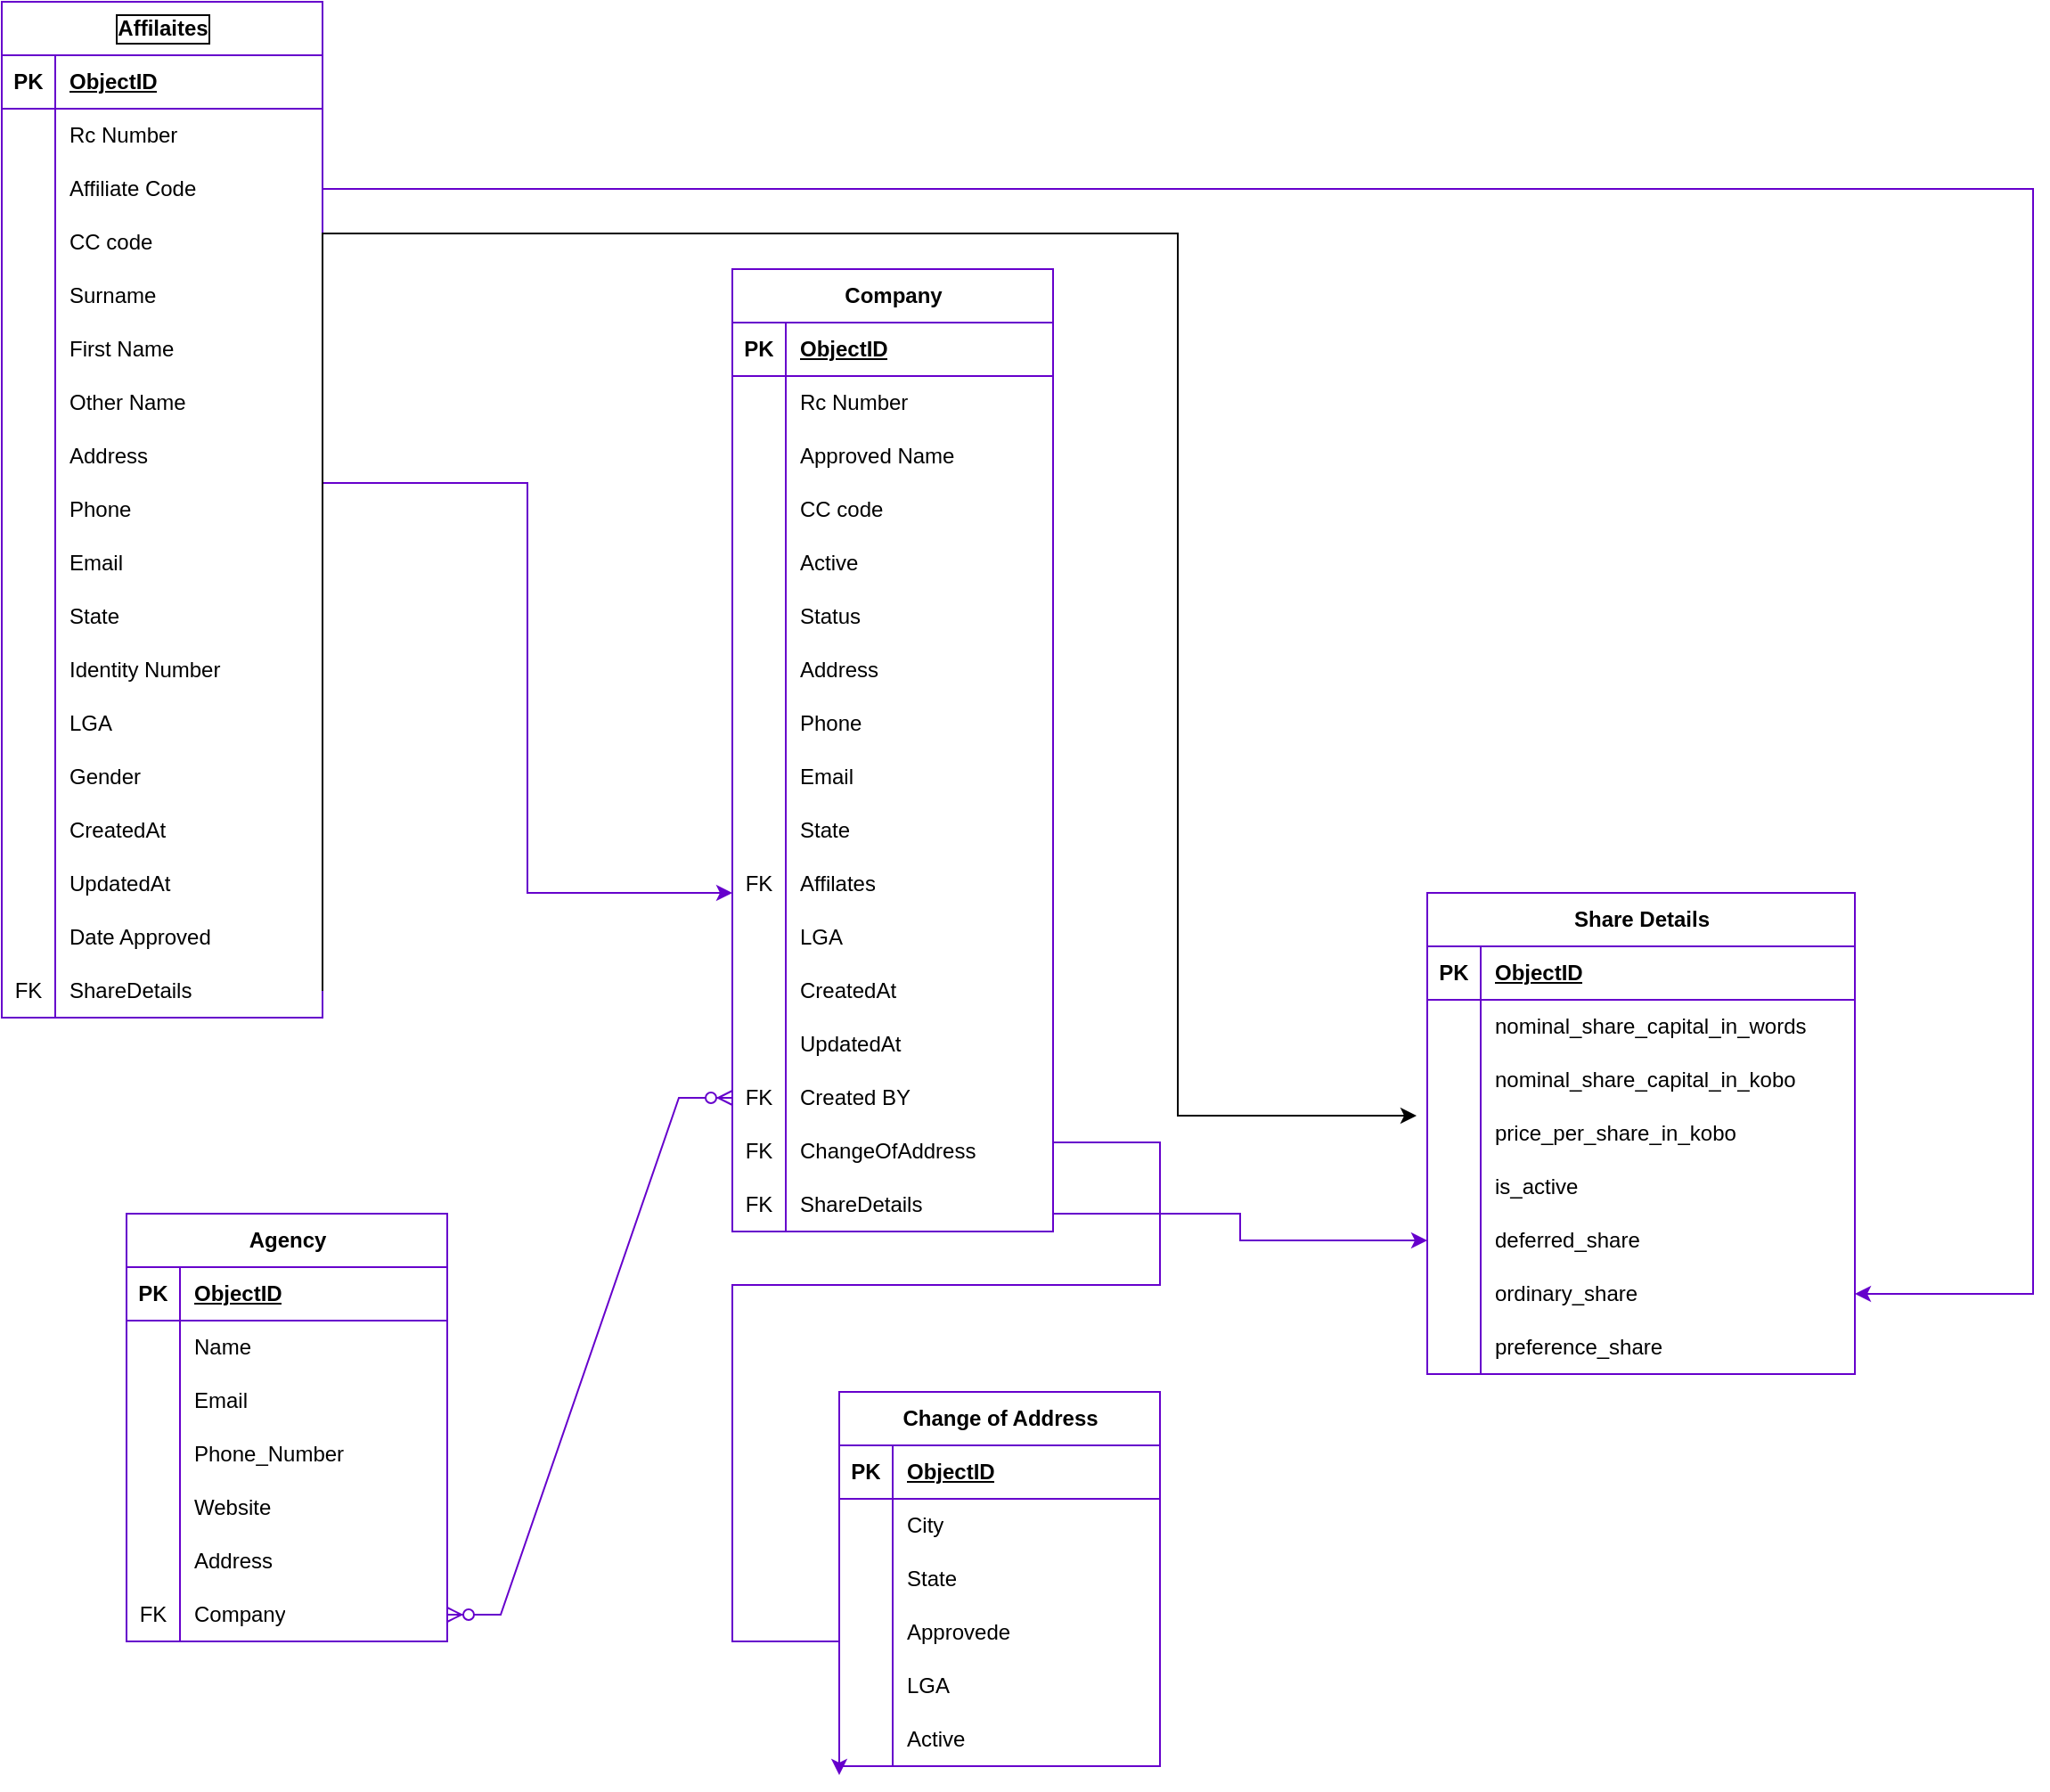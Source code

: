 <mxfile version="21.5.2" type="github">
  <diagram name="Page-1" id="GiZh5T8AftqtcpE6z5en">
    <mxGraphModel dx="1242" dy="796" grid="1" gridSize="10" guides="1" tooltips="1" connect="1" arrows="0" fold="1" page="1" pageScale="1" pageWidth="1920" pageHeight="1200" background="#ffffff" math="0" shadow="0">
      <root>
        <mxCell id="0" />
        <mxCell id="1" parent="0" />
        <mxCell id="raI-RQWRNvD1kEymuOL4-1" value="&lt;font color=&quot;#000000&quot; style=&quot;background-color: rgb(255, 255, 255);&quot;&gt;Affilaites&lt;/font&gt;" style="shape=table;startSize=30;container=1;collapsible=1;childLayout=tableLayout;fixedRows=1;rowLines=0;fontStyle=1;align=center;resizeLast=1;html=1;fontColor=#FFFFFF;strokeColor=#6600CC;labelBackgroundColor=default;labelBorderColor=default;fillColor=#FFFFFF;" parent="1" vertex="1">
          <mxGeometry x="170" y="160" width="180" height="570" as="geometry" />
        </mxCell>
        <mxCell id="raI-RQWRNvD1kEymuOL4-2" value="" style="shape=tableRow;horizontal=0;startSize=0;swimlaneHead=0;swimlaneBody=0;fillColor=none;collapsible=0;dropTarget=0;points=[[0,0.5],[1,0.5]];portConstraint=eastwest;top=0;left=0;right=0;bottom=1;fontColor=#000000;strokeColor=#6600CC;" parent="raI-RQWRNvD1kEymuOL4-1" vertex="1">
          <mxGeometry y="30" width="180" height="30" as="geometry" />
        </mxCell>
        <mxCell id="raI-RQWRNvD1kEymuOL4-3" value="PK" style="shape=partialRectangle;connectable=0;fillColor=none;top=0;left=0;bottom=0;right=0;fontStyle=1;overflow=hidden;whiteSpace=wrap;html=1;fontColor=#000000;strokeColor=#6600CC;" parent="raI-RQWRNvD1kEymuOL4-2" vertex="1">
          <mxGeometry width="30" height="30" as="geometry">
            <mxRectangle width="30" height="30" as="alternateBounds" />
          </mxGeometry>
        </mxCell>
        <mxCell id="raI-RQWRNvD1kEymuOL4-4" value="ObjectID" style="shape=partialRectangle;connectable=0;fillColor=none;top=0;left=0;bottom=0;right=0;align=left;spacingLeft=6;fontStyle=5;overflow=hidden;whiteSpace=wrap;html=1;fontColor=#000000;strokeColor=#6600CC;" parent="raI-RQWRNvD1kEymuOL4-2" vertex="1">
          <mxGeometry x="30" width="150" height="30" as="geometry">
            <mxRectangle width="150" height="30" as="alternateBounds" />
          </mxGeometry>
        </mxCell>
        <mxCell id="raI-RQWRNvD1kEymuOL4-5" value="" style="shape=tableRow;horizontal=0;startSize=0;swimlaneHead=0;swimlaneBody=0;fillColor=none;collapsible=0;dropTarget=0;points=[[0,0.5],[1,0.5]];portConstraint=eastwest;top=0;left=0;right=0;bottom=0;fontColor=#000000;strokeColor=#6600CC;" parent="raI-RQWRNvD1kEymuOL4-1" vertex="1">
          <mxGeometry y="60" width="180" height="30" as="geometry" />
        </mxCell>
        <mxCell id="raI-RQWRNvD1kEymuOL4-6" value="" style="shape=partialRectangle;connectable=0;fillColor=none;top=0;left=0;bottom=0;right=0;editable=1;overflow=hidden;whiteSpace=wrap;html=1;fontColor=#000000;strokeColor=#6600CC;" parent="raI-RQWRNvD1kEymuOL4-5" vertex="1">
          <mxGeometry width="30" height="30" as="geometry">
            <mxRectangle width="30" height="30" as="alternateBounds" />
          </mxGeometry>
        </mxCell>
        <mxCell id="raI-RQWRNvD1kEymuOL4-7" value="Rc Number" style="shape=partialRectangle;connectable=0;fillColor=none;top=0;left=0;bottom=0;right=0;align=left;spacingLeft=6;overflow=hidden;whiteSpace=wrap;html=1;fontColor=#000000;strokeColor=#6600CC;" parent="raI-RQWRNvD1kEymuOL4-5" vertex="1">
          <mxGeometry x="30" width="150" height="30" as="geometry">
            <mxRectangle width="150" height="30" as="alternateBounds" />
          </mxGeometry>
        </mxCell>
        <mxCell id="raI-RQWRNvD1kEymuOL4-8" value="" style="shape=tableRow;horizontal=0;startSize=0;swimlaneHead=0;swimlaneBody=0;fillColor=none;collapsible=0;dropTarget=0;points=[[0,0.5],[1,0.5]];portConstraint=eastwest;top=0;left=0;right=0;bottom=0;fontColor=#000000;strokeColor=#6600CC;" parent="raI-RQWRNvD1kEymuOL4-1" vertex="1">
          <mxGeometry y="90" width="180" height="30" as="geometry" />
        </mxCell>
        <mxCell id="raI-RQWRNvD1kEymuOL4-9" value="" style="shape=partialRectangle;connectable=0;fillColor=none;top=0;left=0;bottom=0;right=0;editable=1;overflow=hidden;whiteSpace=wrap;html=1;fontColor=#000000;strokeColor=#6600CC;" parent="raI-RQWRNvD1kEymuOL4-8" vertex="1">
          <mxGeometry width="30" height="30" as="geometry">
            <mxRectangle width="30" height="30" as="alternateBounds" />
          </mxGeometry>
        </mxCell>
        <mxCell id="raI-RQWRNvD1kEymuOL4-10" value="Affiliate Code" style="shape=partialRectangle;connectable=0;fillColor=none;top=0;left=0;bottom=0;right=0;align=left;spacingLeft=6;overflow=hidden;whiteSpace=wrap;html=1;fontColor=#000000;strokeColor=#6600CC;" parent="raI-RQWRNvD1kEymuOL4-8" vertex="1">
          <mxGeometry x="30" width="150" height="30" as="geometry">
            <mxRectangle width="150" height="30" as="alternateBounds" />
          </mxGeometry>
        </mxCell>
        <mxCell id="raI-RQWRNvD1kEymuOL4-11" value="" style="shape=tableRow;horizontal=0;startSize=0;swimlaneHead=0;swimlaneBody=0;fillColor=none;collapsible=0;dropTarget=0;points=[[0,0.5],[1,0.5]];portConstraint=eastwest;top=0;left=0;right=0;bottom=0;fontColor=#000000;strokeColor=#6600CC;" parent="raI-RQWRNvD1kEymuOL4-1" vertex="1">
          <mxGeometry y="120" width="180" height="30" as="geometry" />
        </mxCell>
        <mxCell id="raI-RQWRNvD1kEymuOL4-12" value="" style="shape=partialRectangle;connectable=0;fillColor=none;top=0;left=0;bottom=0;right=0;editable=1;overflow=hidden;whiteSpace=wrap;html=1;fontColor=#000000;strokeColor=#6600CC;" parent="raI-RQWRNvD1kEymuOL4-11" vertex="1">
          <mxGeometry width="30" height="30" as="geometry">
            <mxRectangle width="30" height="30" as="alternateBounds" />
          </mxGeometry>
        </mxCell>
        <mxCell id="raI-RQWRNvD1kEymuOL4-13" value="CC code" style="shape=partialRectangle;connectable=0;fillColor=none;top=0;left=0;bottom=0;right=0;align=left;spacingLeft=6;overflow=hidden;whiteSpace=wrap;html=1;fontColor=#000000;strokeColor=#6600CC;" parent="raI-RQWRNvD1kEymuOL4-11" vertex="1">
          <mxGeometry x="30" width="150" height="30" as="geometry">
            <mxRectangle width="150" height="30" as="alternateBounds" />
          </mxGeometry>
        </mxCell>
        <mxCell id="raI-RQWRNvD1kEymuOL4-14" value="" style="shape=tableRow;horizontal=0;startSize=0;swimlaneHead=0;swimlaneBody=0;fillColor=none;collapsible=0;dropTarget=0;points=[[0,0.5],[1,0.5]];portConstraint=eastwest;top=0;left=0;right=0;bottom=0;fontColor=#000000;strokeColor=#6600CC;" parent="raI-RQWRNvD1kEymuOL4-1" vertex="1">
          <mxGeometry y="150" width="180" height="30" as="geometry" />
        </mxCell>
        <mxCell id="raI-RQWRNvD1kEymuOL4-15" value="" style="shape=partialRectangle;connectable=0;fillColor=none;top=0;left=0;bottom=0;right=0;editable=1;overflow=hidden;whiteSpace=wrap;html=1;fontColor=#000000;strokeColor=#6600CC;" parent="raI-RQWRNvD1kEymuOL4-14" vertex="1">
          <mxGeometry width="30" height="30" as="geometry">
            <mxRectangle width="30" height="30" as="alternateBounds" />
          </mxGeometry>
        </mxCell>
        <mxCell id="raI-RQWRNvD1kEymuOL4-16" value="Surname" style="shape=partialRectangle;connectable=0;fillColor=none;top=0;left=0;bottom=0;right=0;align=left;spacingLeft=6;overflow=hidden;whiteSpace=wrap;html=1;fontColor=#000000;strokeColor=#6600CC;" parent="raI-RQWRNvD1kEymuOL4-14" vertex="1">
          <mxGeometry x="30" width="150" height="30" as="geometry">
            <mxRectangle width="150" height="30" as="alternateBounds" />
          </mxGeometry>
        </mxCell>
        <mxCell id="raI-RQWRNvD1kEymuOL4-17" value="" style="shape=tableRow;horizontal=0;startSize=0;swimlaneHead=0;swimlaneBody=0;fillColor=none;collapsible=0;dropTarget=0;points=[[0,0.5],[1,0.5]];portConstraint=eastwest;top=0;left=0;right=0;bottom=0;fontColor=#000000;strokeColor=#6600CC;" parent="raI-RQWRNvD1kEymuOL4-1" vertex="1">
          <mxGeometry y="180" width="180" height="30" as="geometry" />
        </mxCell>
        <mxCell id="raI-RQWRNvD1kEymuOL4-18" value="" style="shape=partialRectangle;connectable=0;fillColor=none;top=0;left=0;bottom=0;right=0;editable=1;overflow=hidden;whiteSpace=wrap;html=1;fontColor=#000000;strokeColor=#6600CC;" parent="raI-RQWRNvD1kEymuOL4-17" vertex="1">
          <mxGeometry width="30" height="30" as="geometry">
            <mxRectangle width="30" height="30" as="alternateBounds" />
          </mxGeometry>
        </mxCell>
        <mxCell id="raI-RQWRNvD1kEymuOL4-19" value="First Name" style="shape=partialRectangle;connectable=0;fillColor=none;top=0;left=0;bottom=0;right=0;align=left;spacingLeft=6;overflow=hidden;whiteSpace=wrap;html=1;fontColor=#000000;strokeColor=#6600CC;" parent="raI-RQWRNvD1kEymuOL4-17" vertex="1">
          <mxGeometry x="30" width="150" height="30" as="geometry">
            <mxRectangle width="150" height="30" as="alternateBounds" />
          </mxGeometry>
        </mxCell>
        <mxCell id="raI-RQWRNvD1kEymuOL4-20" value="" style="shape=tableRow;horizontal=0;startSize=0;swimlaneHead=0;swimlaneBody=0;fillColor=none;collapsible=0;dropTarget=0;points=[[0,0.5],[1,0.5]];portConstraint=eastwest;top=0;left=0;right=0;bottom=0;fontColor=#000000;strokeColor=#6600CC;" parent="raI-RQWRNvD1kEymuOL4-1" vertex="1">
          <mxGeometry y="210" width="180" height="30" as="geometry" />
        </mxCell>
        <mxCell id="raI-RQWRNvD1kEymuOL4-21" value="" style="shape=partialRectangle;connectable=0;fillColor=none;top=0;left=0;bottom=0;right=0;editable=1;overflow=hidden;whiteSpace=wrap;html=1;fontColor=#000000;strokeColor=#6600CC;" parent="raI-RQWRNvD1kEymuOL4-20" vertex="1">
          <mxGeometry width="30" height="30" as="geometry">
            <mxRectangle width="30" height="30" as="alternateBounds" />
          </mxGeometry>
        </mxCell>
        <mxCell id="raI-RQWRNvD1kEymuOL4-22" value="Other Name" style="shape=partialRectangle;connectable=0;fillColor=none;top=0;left=0;bottom=0;right=0;align=left;spacingLeft=6;overflow=hidden;whiteSpace=wrap;html=1;fontColor=#000000;strokeColor=#6600CC;" parent="raI-RQWRNvD1kEymuOL4-20" vertex="1">
          <mxGeometry x="30" width="150" height="30" as="geometry">
            <mxRectangle width="150" height="30" as="alternateBounds" />
          </mxGeometry>
        </mxCell>
        <mxCell id="raI-RQWRNvD1kEymuOL4-23" value="" style="shape=tableRow;horizontal=0;startSize=0;swimlaneHead=0;swimlaneBody=0;fillColor=none;collapsible=0;dropTarget=0;points=[[0,0.5],[1,0.5]];portConstraint=eastwest;top=0;left=0;right=0;bottom=0;fontColor=#000000;strokeColor=#6600CC;" parent="raI-RQWRNvD1kEymuOL4-1" vertex="1">
          <mxGeometry y="240" width="180" height="30" as="geometry" />
        </mxCell>
        <mxCell id="raI-RQWRNvD1kEymuOL4-24" value="" style="shape=partialRectangle;connectable=0;fillColor=none;top=0;left=0;bottom=0;right=0;editable=1;overflow=hidden;whiteSpace=wrap;html=1;fontColor=#000000;strokeColor=#6600CC;" parent="raI-RQWRNvD1kEymuOL4-23" vertex="1">
          <mxGeometry width="30" height="30" as="geometry">
            <mxRectangle width="30" height="30" as="alternateBounds" />
          </mxGeometry>
        </mxCell>
        <mxCell id="raI-RQWRNvD1kEymuOL4-25" value="Address" style="shape=partialRectangle;connectable=0;fillColor=none;top=0;left=0;bottom=0;right=0;align=left;spacingLeft=6;overflow=hidden;whiteSpace=wrap;html=1;fontColor=#000000;strokeColor=#6600CC;" parent="raI-RQWRNvD1kEymuOL4-23" vertex="1">
          <mxGeometry x="30" width="150" height="30" as="geometry">
            <mxRectangle width="150" height="30" as="alternateBounds" />
          </mxGeometry>
        </mxCell>
        <mxCell id="raI-RQWRNvD1kEymuOL4-26" value="" style="shape=tableRow;horizontal=0;startSize=0;swimlaneHead=0;swimlaneBody=0;fillColor=none;collapsible=0;dropTarget=0;points=[[0,0.5],[1,0.5]];portConstraint=eastwest;top=0;left=0;right=0;bottom=0;fontColor=#000000;strokeColor=#6600CC;" parent="raI-RQWRNvD1kEymuOL4-1" vertex="1">
          <mxGeometry y="270" width="180" height="30" as="geometry" />
        </mxCell>
        <mxCell id="raI-RQWRNvD1kEymuOL4-27" value="" style="shape=partialRectangle;connectable=0;fillColor=none;top=0;left=0;bottom=0;right=0;editable=1;overflow=hidden;whiteSpace=wrap;html=1;fontColor=#000000;strokeColor=#6600CC;" parent="raI-RQWRNvD1kEymuOL4-26" vertex="1">
          <mxGeometry width="30" height="30" as="geometry">
            <mxRectangle width="30" height="30" as="alternateBounds" />
          </mxGeometry>
        </mxCell>
        <mxCell id="raI-RQWRNvD1kEymuOL4-28" value="Phone" style="shape=partialRectangle;connectable=0;fillColor=none;top=0;left=0;bottom=0;right=0;align=left;spacingLeft=6;overflow=hidden;whiteSpace=wrap;html=1;fontColor=#000000;strokeColor=#6600CC;" parent="raI-RQWRNvD1kEymuOL4-26" vertex="1">
          <mxGeometry x="30" width="150" height="30" as="geometry">
            <mxRectangle width="150" height="30" as="alternateBounds" />
          </mxGeometry>
        </mxCell>
        <mxCell id="raI-RQWRNvD1kEymuOL4-29" value="" style="shape=tableRow;horizontal=0;startSize=0;swimlaneHead=0;swimlaneBody=0;fillColor=none;collapsible=0;dropTarget=0;points=[[0,0.5],[1,0.5]];portConstraint=eastwest;top=0;left=0;right=0;bottom=0;fontColor=#000000;strokeColor=#6600CC;" parent="raI-RQWRNvD1kEymuOL4-1" vertex="1">
          <mxGeometry y="300" width="180" height="30" as="geometry" />
        </mxCell>
        <mxCell id="raI-RQWRNvD1kEymuOL4-30" value="" style="shape=partialRectangle;connectable=0;fillColor=none;top=0;left=0;bottom=0;right=0;editable=1;overflow=hidden;whiteSpace=wrap;html=1;fontColor=#000000;strokeColor=#6600CC;" parent="raI-RQWRNvD1kEymuOL4-29" vertex="1">
          <mxGeometry width="30" height="30" as="geometry">
            <mxRectangle width="30" height="30" as="alternateBounds" />
          </mxGeometry>
        </mxCell>
        <mxCell id="raI-RQWRNvD1kEymuOL4-31" value="Email" style="shape=partialRectangle;connectable=0;fillColor=none;top=0;left=0;bottom=0;right=0;align=left;spacingLeft=6;overflow=hidden;whiteSpace=wrap;html=1;fontColor=#000000;strokeColor=#6600CC;" parent="raI-RQWRNvD1kEymuOL4-29" vertex="1">
          <mxGeometry x="30" width="150" height="30" as="geometry">
            <mxRectangle width="150" height="30" as="alternateBounds" />
          </mxGeometry>
        </mxCell>
        <mxCell id="raI-RQWRNvD1kEymuOL4-32" value="" style="shape=tableRow;horizontal=0;startSize=0;swimlaneHead=0;swimlaneBody=0;fillColor=none;collapsible=0;dropTarget=0;points=[[0,0.5],[1,0.5]];portConstraint=eastwest;top=0;left=0;right=0;bottom=0;fontColor=#000000;strokeColor=#6600CC;" parent="raI-RQWRNvD1kEymuOL4-1" vertex="1">
          <mxGeometry y="330" width="180" height="30" as="geometry" />
        </mxCell>
        <mxCell id="raI-RQWRNvD1kEymuOL4-33" value="" style="shape=partialRectangle;connectable=0;fillColor=none;top=0;left=0;bottom=0;right=0;editable=1;overflow=hidden;whiteSpace=wrap;html=1;fontColor=#000000;strokeColor=#6600CC;" parent="raI-RQWRNvD1kEymuOL4-32" vertex="1">
          <mxGeometry width="30" height="30" as="geometry">
            <mxRectangle width="30" height="30" as="alternateBounds" />
          </mxGeometry>
        </mxCell>
        <mxCell id="raI-RQWRNvD1kEymuOL4-34" value="State" style="shape=partialRectangle;connectable=0;fillColor=none;top=0;left=0;bottom=0;right=0;align=left;spacingLeft=6;overflow=hidden;whiteSpace=wrap;html=1;fontColor=#000000;strokeColor=#6600CC;" parent="raI-RQWRNvD1kEymuOL4-32" vertex="1">
          <mxGeometry x="30" width="150" height="30" as="geometry">
            <mxRectangle width="150" height="30" as="alternateBounds" />
          </mxGeometry>
        </mxCell>
        <mxCell id="raI-RQWRNvD1kEymuOL4-35" value="" style="shape=tableRow;horizontal=0;startSize=0;swimlaneHead=0;swimlaneBody=0;fillColor=none;collapsible=0;dropTarget=0;points=[[0,0.5],[1,0.5]];portConstraint=eastwest;top=0;left=0;right=0;bottom=0;fontColor=#000000;strokeColor=#6600CC;" parent="raI-RQWRNvD1kEymuOL4-1" vertex="1">
          <mxGeometry y="360" width="180" height="30" as="geometry" />
        </mxCell>
        <mxCell id="raI-RQWRNvD1kEymuOL4-36" value="" style="shape=partialRectangle;connectable=0;fillColor=none;top=0;left=0;bottom=0;right=0;editable=1;overflow=hidden;whiteSpace=wrap;html=1;fontColor=#000000;strokeColor=#6600CC;" parent="raI-RQWRNvD1kEymuOL4-35" vertex="1">
          <mxGeometry width="30" height="30" as="geometry">
            <mxRectangle width="30" height="30" as="alternateBounds" />
          </mxGeometry>
        </mxCell>
        <mxCell id="raI-RQWRNvD1kEymuOL4-37" value="Identity Number" style="shape=partialRectangle;connectable=0;fillColor=none;top=0;left=0;bottom=0;right=0;align=left;spacingLeft=6;overflow=hidden;whiteSpace=wrap;html=1;fontColor=#000000;strokeColor=#6600CC;" parent="raI-RQWRNvD1kEymuOL4-35" vertex="1">
          <mxGeometry x="30" width="150" height="30" as="geometry">
            <mxRectangle width="150" height="30" as="alternateBounds" />
          </mxGeometry>
        </mxCell>
        <mxCell id="raI-RQWRNvD1kEymuOL4-44" value="" style="shape=tableRow;horizontal=0;startSize=0;swimlaneHead=0;swimlaneBody=0;fillColor=none;collapsible=0;dropTarget=0;points=[[0,0.5],[1,0.5]];portConstraint=eastwest;top=0;left=0;right=0;bottom=0;fontColor=#000000;strokeColor=#6600CC;" parent="raI-RQWRNvD1kEymuOL4-1" vertex="1">
          <mxGeometry y="390" width="180" height="30" as="geometry" />
        </mxCell>
        <mxCell id="raI-RQWRNvD1kEymuOL4-45" value="" style="shape=partialRectangle;connectable=0;fillColor=none;top=0;left=0;bottom=0;right=0;editable=1;overflow=hidden;whiteSpace=wrap;html=1;fontColor=#000000;strokeColor=#6600CC;" parent="raI-RQWRNvD1kEymuOL4-44" vertex="1">
          <mxGeometry width="30" height="30" as="geometry">
            <mxRectangle width="30" height="30" as="alternateBounds" />
          </mxGeometry>
        </mxCell>
        <mxCell id="raI-RQWRNvD1kEymuOL4-46" value="LGA" style="shape=partialRectangle;connectable=0;fillColor=none;top=0;left=0;bottom=0;right=0;align=left;spacingLeft=6;overflow=hidden;whiteSpace=wrap;html=1;fontColor=#000000;strokeColor=#6600CC;" parent="raI-RQWRNvD1kEymuOL4-44" vertex="1">
          <mxGeometry x="30" width="150" height="30" as="geometry">
            <mxRectangle width="150" height="30" as="alternateBounds" />
          </mxGeometry>
        </mxCell>
        <mxCell id="Ge6Jm4oiI62G4oHHxO7y-1" value="" style="shape=tableRow;horizontal=0;startSize=0;swimlaneHead=0;swimlaneBody=0;fillColor=none;collapsible=0;dropTarget=0;points=[[0,0.5],[1,0.5]];portConstraint=eastwest;top=0;left=0;right=0;bottom=0;fontColor=#000000;strokeColor=#6600CC;" parent="raI-RQWRNvD1kEymuOL4-1" vertex="1">
          <mxGeometry y="420" width="180" height="30" as="geometry" />
        </mxCell>
        <mxCell id="Ge6Jm4oiI62G4oHHxO7y-2" value="" style="shape=partialRectangle;connectable=0;fillColor=none;top=0;left=0;bottom=0;right=0;editable=1;overflow=hidden;whiteSpace=wrap;html=1;fontColor=#000000;strokeColor=#6600CC;" parent="Ge6Jm4oiI62G4oHHxO7y-1" vertex="1">
          <mxGeometry width="30" height="30" as="geometry">
            <mxRectangle width="30" height="30" as="alternateBounds" />
          </mxGeometry>
        </mxCell>
        <mxCell id="Ge6Jm4oiI62G4oHHxO7y-3" value="Gender" style="shape=partialRectangle;connectable=0;fillColor=none;top=0;left=0;bottom=0;right=0;align=left;spacingLeft=6;overflow=hidden;whiteSpace=wrap;html=1;fontColor=#000000;strokeColor=#6600CC;" parent="Ge6Jm4oiI62G4oHHxO7y-1" vertex="1">
          <mxGeometry x="30" width="150" height="30" as="geometry">
            <mxRectangle width="150" height="30" as="alternateBounds" />
          </mxGeometry>
        </mxCell>
        <mxCell id="Ge6Jm4oiI62G4oHHxO7y-4" value="" style="shape=tableRow;horizontal=0;startSize=0;swimlaneHead=0;swimlaneBody=0;fillColor=none;collapsible=0;dropTarget=0;points=[[0,0.5],[1,0.5]];portConstraint=eastwest;top=0;left=0;right=0;bottom=0;fontColor=#000000;strokeColor=#6600CC;" parent="raI-RQWRNvD1kEymuOL4-1" vertex="1">
          <mxGeometry y="450" width="180" height="30" as="geometry" />
        </mxCell>
        <mxCell id="Ge6Jm4oiI62G4oHHxO7y-5" value="" style="shape=partialRectangle;connectable=0;fillColor=none;top=0;left=0;bottom=0;right=0;editable=1;overflow=hidden;whiteSpace=wrap;html=1;fontColor=#000000;strokeColor=#6600CC;" parent="Ge6Jm4oiI62G4oHHxO7y-4" vertex="1">
          <mxGeometry width="30" height="30" as="geometry">
            <mxRectangle width="30" height="30" as="alternateBounds" />
          </mxGeometry>
        </mxCell>
        <mxCell id="Ge6Jm4oiI62G4oHHxO7y-6" value="CreatedAt" style="shape=partialRectangle;connectable=0;fillColor=none;top=0;left=0;bottom=0;right=0;align=left;spacingLeft=6;overflow=hidden;whiteSpace=wrap;html=1;fontColor=#000000;strokeColor=#6600CC;" parent="Ge6Jm4oiI62G4oHHxO7y-4" vertex="1">
          <mxGeometry x="30" width="150" height="30" as="geometry">
            <mxRectangle width="150" height="30" as="alternateBounds" />
          </mxGeometry>
        </mxCell>
        <mxCell id="Ge6Jm4oiI62G4oHHxO7y-7" value="" style="shape=tableRow;horizontal=0;startSize=0;swimlaneHead=0;swimlaneBody=0;fillColor=none;collapsible=0;dropTarget=0;points=[[0,0.5],[1,0.5]];portConstraint=eastwest;top=0;left=0;right=0;bottom=0;fontColor=#000000;strokeColor=#6600CC;" parent="raI-RQWRNvD1kEymuOL4-1" vertex="1">
          <mxGeometry y="480" width="180" height="30" as="geometry" />
        </mxCell>
        <mxCell id="Ge6Jm4oiI62G4oHHxO7y-8" value="" style="shape=partialRectangle;connectable=0;fillColor=none;top=0;left=0;bottom=0;right=0;editable=1;overflow=hidden;whiteSpace=wrap;html=1;fontColor=#000000;strokeColor=#6600CC;" parent="Ge6Jm4oiI62G4oHHxO7y-7" vertex="1">
          <mxGeometry width="30" height="30" as="geometry">
            <mxRectangle width="30" height="30" as="alternateBounds" />
          </mxGeometry>
        </mxCell>
        <mxCell id="Ge6Jm4oiI62G4oHHxO7y-9" value="UpdatedAt" style="shape=partialRectangle;connectable=0;fillColor=none;top=0;left=0;bottom=0;right=0;align=left;spacingLeft=6;overflow=hidden;whiteSpace=wrap;html=1;fontColor=#000000;strokeColor=#6600CC;" parent="Ge6Jm4oiI62G4oHHxO7y-7" vertex="1">
          <mxGeometry x="30" width="150" height="30" as="geometry">
            <mxRectangle width="150" height="30" as="alternateBounds" />
          </mxGeometry>
        </mxCell>
        <mxCell id="Ge6Jm4oiI62G4oHHxO7y-96" value="" style="shape=tableRow;horizontal=0;startSize=0;swimlaneHead=0;swimlaneBody=0;fillColor=none;collapsible=0;dropTarget=0;points=[[0,0.5],[1,0.5]];portConstraint=eastwest;top=0;left=0;right=0;bottom=0;fontColor=#000000;strokeColor=#6600CC;" parent="raI-RQWRNvD1kEymuOL4-1" vertex="1">
          <mxGeometry y="510" width="180" height="30" as="geometry" />
        </mxCell>
        <mxCell id="Ge6Jm4oiI62G4oHHxO7y-97" value="" style="shape=partialRectangle;connectable=0;fillColor=none;top=0;left=0;bottom=0;right=0;editable=1;overflow=hidden;whiteSpace=wrap;html=1;fontColor=#000000;strokeColor=#6600CC;" parent="Ge6Jm4oiI62G4oHHxO7y-96" vertex="1">
          <mxGeometry width="30" height="30" as="geometry">
            <mxRectangle width="30" height="30" as="alternateBounds" />
          </mxGeometry>
        </mxCell>
        <mxCell id="Ge6Jm4oiI62G4oHHxO7y-98" value="Date Approved&lt;br&gt;" style="shape=partialRectangle;connectable=0;fillColor=none;top=0;left=0;bottom=0;right=0;align=left;spacingLeft=6;overflow=hidden;whiteSpace=wrap;html=1;fontColor=#000000;strokeColor=#6600CC;" parent="Ge6Jm4oiI62G4oHHxO7y-96" vertex="1">
          <mxGeometry x="30" width="150" height="30" as="geometry">
            <mxRectangle width="150" height="30" as="alternateBounds" />
          </mxGeometry>
        </mxCell>
        <mxCell id="6rJK04RY7IkswmqxmnUk-59" value="" style="shape=tableRow;horizontal=0;startSize=0;swimlaneHead=0;swimlaneBody=0;fillColor=none;collapsible=0;dropTarget=0;points=[[0,0.5],[1,0.5]];portConstraint=eastwest;top=0;left=0;right=0;bottom=0;fontColor=#000000;strokeColor=#6600CC;" vertex="1" parent="raI-RQWRNvD1kEymuOL4-1">
          <mxGeometry y="540" width="180" height="30" as="geometry" />
        </mxCell>
        <mxCell id="6rJK04RY7IkswmqxmnUk-60" value="FK" style="shape=partialRectangle;connectable=0;fillColor=none;top=0;left=0;bottom=0;right=0;editable=1;overflow=hidden;whiteSpace=wrap;html=1;fontColor=#000000;strokeColor=#6600CC;" vertex="1" parent="6rJK04RY7IkswmqxmnUk-59">
          <mxGeometry width="30" height="30" as="geometry">
            <mxRectangle width="30" height="30" as="alternateBounds" />
          </mxGeometry>
        </mxCell>
        <mxCell id="6rJK04RY7IkswmqxmnUk-61" value="ShareDetails" style="shape=partialRectangle;connectable=0;fillColor=none;top=0;left=0;bottom=0;right=0;align=left;spacingLeft=6;overflow=hidden;whiteSpace=wrap;html=1;fontColor=#000000;strokeColor=#6600CC;" vertex="1" parent="6rJK04RY7IkswmqxmnUk-59">
          <mxGeometry x="30" width="150" height="30" as="geometry">
            <mxRectangle width="150" height="30" as="alternateBounds" />
          </mxGeometry>
        </mxCell>
        <mxCell id="raI-RQWRNvD1kEymuOL4-73" value="&lt;font style=&quot;background-color: rgb(255, 255, 255);&quot; color=&quot;#030303&quot;&gt;Company&lt;/font&gt;" style="shape=table;startSize=30;container=1;collapsible=1;childLayout=tableLayout;fixedRows=1;rowLines=0;fontStyle=1;align=center;resizeLast=1;html=1;fontColor=#000000;strokeColor=#6600CC;labelBackgroundColor=default;fillColor=#FFFFFF;" parent="1" vertex="1">
          <mxGeometry x="580" y="310" width="180" height="540" as="geometry" />
        </mxCell>
        <mxCell id="raI-RQWRNvD1kEymuOL4-74" value="" style="shape=tableRow;horizontal=0;startSize=0;swimlaneHead=0;swimlaneBody=0;fillColor=none;collapsible=0;dropTarget=0;points=[[0,0.5],[1,0.5]];portConstraint=eastwest;top=0;left=0;right=0;bottom=1;fontColor=#000000;strokeColor=#6600CC;" parent="raI-RQWRNvD1kEymuOL4-73" vertex="1">
          <mxGeometry y="30" width="180" height="30" as="geometry" />
        </mxCell>
        <mxCell id="raI-RQWRNvD1kEymuOL4-75" value="PK" style="shape=partialRectangle;connectable=0;fillColor=none;top=0;left=0;bottom=0;right=0;fontStyle=1;overflow=hidden;whiteSpace=wrap;html=1;fontColor=#000000;strokeColor=#6600CC;" parent="raI-RQWRNvD1kEymuOL4-74" vertex="1">
          <mxGeometry width="30" height="30" as="geometry">
            <mxRectangle width="30" height="30" as="alternateBounds" />
          </mxGeometry>
        </mxCell>
        <mxCell id="raI-RQWRNvD1kEymuOL4-76" value="ObjectID" style="shape=partialRectangle;connectable=0;fillColor=none;top=0;left=0;bottom=0;right=0;align=left;spacingLeft=6;fontStyle=5;overflow=hidden;whiteSpace=wrap;html=1;fontColor=#000000;strokeColor=#6600CC;" parent="raI-RQWRNvD1kEymuOL4-74" vertex="1">
          <mxGeometry x="30" width="150" height="30" as="geometry">
            <mxRectangle width="150" height="30" as="alternateBounds" />
          </mxGeometry>
        </mxCell>
        <mxCell id="raI-RQWRNvD1kEymuOL4-77" value="" style="shape=tableRow;horizontal=0;startSize=0;swimlaneHead=0;swimlaneBody=0;fillColor=none;collapsible=0;dropTarget=0;points=[[0,0.5],[1,0.5]];portConstraint=eastwest;top=0;left=0;right=0;bottom=0;fontColor=#000000;strokeColor=#6600CC;" parent="raI-RQWRNvD1kEymuOL4-73" vertex="1">
          <mxGeometry y="60" width="180" height="30" as="geometry" />
        </mxCell>
        <mxCell id="raI-RQWRNvD1kEymuOL4-78" value="" style="shape=partialRectangle;connectable=0;fillColor=none;top=0;left=0;bottom=0;right=0;editable=1;overflow=hidden;whiteSpace=wrap;html=1;fontColor=#000000;strokeColor=#6600CC;" parent="raI-RQWRNvD1kEymuOL4-77" vertex="1">
          <mxGeometry width="30" height="30" as="geometry">
            <mxRectangle width="30" height="30" as="alternateBounds" />
          </mxGeometry>
        </mxCell>
        <mxCell id="raI-RQWRNvD1kEymuOL4-79" value="Rc Number" style="shape=partialRectangle;connectable=0;fillColor=none;top=0;left=0;bottom=0;right=0;align=left;spacingLeft=6;overflow=hidden;whiteSpace=wrap;html=1;fontColor=#000000;strokeColor=#6600CC;" parent="raI-RQWRNvD1kEymuOL4-77" vertex="1">
          <mxGeometry x="30" width="150" height="30" as="geometry">
            <mxRectangle width="150" height="30" as="alternateBounds" />
          </mxGeometry>
        </mxCell>
        <mxCell id="raI-RQWRNvD1kEymuOL4-80" value="" style="shape=tableRow;horizontal=0;startSize=0;swimlaneHead=0;swimlaneBody=0;fillColor=none;collapsible=0;dropTarget=0;points=[[0,0.5],[1,0.5]];portConstraint=eastwest;top=0;left=0;right=0;bottom=0;fontColor=#000000;strokeColor=#6600CC;" parent="raI-RQWRNvD1kEymuOL4-73" vertex="1">
          <mxGeometry y="90" width="180" height="30" as="geometry" />
        </mxCell>
        <mxCell id="raI-RQWRNvD1kEymuOL4-81" value="" style="shape=partialRectangle;connectable=0;fillColor=none;top=0;left=0;bottom=0;right=0;editable=1;overflow=hidden;whiteSpace=wrap;html=1;fontColor=#000000;strokeColor=#6600CC;" parent="raI-RQWRNvD1kEymuOL4-80" vertex="1">
          <mxGeometry width="30" height="30" as="geometry">
            <mxRectangle width="30" height="30" as="alternateBounds" />
          </mxGeometry>
        </mxCell>
        <mxCell id="raI-RQWRNvD1kEymuOL4-82" value="Approved Name" style="shape=partialRectangle;connectable=0;fillColor=none;top=0;left=0;bottom=0;right=0;align=left;spacingLeft=6;overflow=hidden;whiteSpace=wrap;html=1;fontColor=#000000;strokeColor=#6600CC;" parent="raI-RQWRNvD1kEymuOL4-80" vertex="1">
          <mxGeometry x="30" width="150" height="30" as="geometry">
            <mxRectangle width="150" height="30" as="alternateBounds" />
          </mxGeometry>
        </mxCell>
        <mxCell id="raI-RQWRNvD1kEymuOL4-83" value="" style="shape=tableRow;horizontal=0;startSize=0;swimlaneHead=0;swimlaneBody=0;fillColor=none;collapsible=0;dropTarget=0;points=[[0,0.5],[1,0.5]];portConstraint=eastwest;top=0;left=0;right=0;bottom=0;fontColor=#000000;strokeColor=#6600CC;" parent="raI-RQWRNvD1kEymuOL4-73" vertex="1">
          <mxGeometry y="120" width="180" height="30" as="geometry" />
        </mxCell>
        <mxCell id="raI-RQWRNvD1kEymuOL4-84" value="" style="shape=partialRectangle;connectable=0;fillColor=none;top=0;left=0;bottom=0;right=0;editable=1;overflow=hidden;whiteSpace=wrap;html=1;fontColor=#000000;strokeColor=#6600CC;" parent="raI-RQWRNvD1kEymuOL4-83" vertex="1">
          <mxGeometry width="30" height="30" as="geometry">
            <mxRectangle width="30" height="30" as="alternateBounds" />
          </mxGeometry>
        </mxCell>
        <mxCell id="raI-RQWRNvD1kEymuOL4-85" value="CC code" style="shape=partialRectangle;connectable=0;fillColor=none;top=0;left=0;bottom=0;right=0;align=left;spacingLeft=6;overflow=hidden;whiteSpace=wrap;html=1;fontColor=#000000;strokeColor=#6600CC;labelBackgroundColor=none;" parent="raI-RQWRNvD1kEymuOL4-83" vertex="1">
          <mxGeometry x="30" width="150" height="30" as="geometry">
            <mxRectangle width="150" height="30" as="alternateBounds" />
          </mxGeometry>
        </mxCell>
        <mxCell id="raI-RQWRNvD1kEymuOL4-86" value="" style="shape=tableRow;horizontal=0;startSize=0;swimlaneHead=0;swimlaneBody=0;fillColor=none;collapsible=0;dropTarget=0;points=[[0,0.5],[1,0.5]];portConstraint=eastwest;top=0;left=0;right=0;bottom=0;fontColor=#000000;strokeColor=#6600CC;" parent="raI-RQWRNvD1kEymuOL4-73" vertex="1">
          <mxGeometry y="150" width="180" height="30" as="geometry" />
        </mxCell>
        <mxCell id="raI-RQWRNvD1kEymuOL4-87" value="" style="shape=partialRectangle;connectable=0;fillColor=none;top=0;left=0;bottom=0;right=0;editable=1;overflow=hidden;whiteSpace=wrap;html=1;fontColor=#000000;strokeColor=#6600CC;" parent="raI-RQWRNvD1kEymuOL4-86" vertex="1">
          <mxGeometry width="30" height="30" as="geometry">
            <mxRectangle width="30" height="30" as="alternateBounds" />
          </mxGeometry>
        </mxCell>
        <mxCell id="raI-RQWRNvD1kEymuOL4-88" value="Active" style="shape=partialRectangle;connectable=0;fillColor=none;top=0;left=0;bottom=0;right=0;align=left;spacingLeft=6;overflow=hidden;whiteSpace=wrap;html=1;fontColor=#000000;strokeColor=#6600CC;" parent="raI-RQWRNvD1kEymuOL4-86" vertex="1">
          <mxGeometry x="30" width="150" height="30" as="geometry">
            <mxRectangle width="150" height="30" as="alternateBounds" />
          </mxGeometry>
        </mxCell>
        <mxCell id="raI-RQWRNvD1kEymuOL4-89" value="" style="shape=tableRow;horizontal=0;startSize=0;swimlaneHead=0;swimlaneBody=0;fillColor=none;collapsible=0;dropTarget=0;points=[[0,0.5],[1,0.5]];portConstraint=eastwest;top=0;left=0;right=0;bottom=0;fontColor=#000000;strokeColor=#6600CC;" parent="raI-RQWRNvD1kEymuOL4-73" vertex="1">
          <mxGeometry y="180" width="180" height="30" as="geometry" />
        </mxCell>
        <mxCell id="raI-RQWRNvD1kEymuOL4-90" value="" style="shape=partialRectangle;connectable=0;fillColor=none;top=0;left=0;bottom=0;right=0;editable=1;overflow=hidden;whiteSpace=wrap;html=1;fontColor=#000000;strokeColor=#6600CC;" parent="raI-RQWRNvD1kEymuOL4-89" vertex="1">
          <mxGeometry width="30" height="30" as="geometry">
            <mxRectangle width="30" height="30" as="alternateBounds" />
          </mxGeometry>
        </mxCell>
        <mxCell id="raI-RQWRNvD1kEymuOL4-91" value="Status" style="shape=partialRectangle;connectable=0;fillColor=none;top=0;left=0;bottom=0;right=0;align=left;spacingLeft=6;overflow=hidden;whiteSpace=wrap;html=1;fontColor=#000000;strokeColor=#6600CC;" parent="raI-RQWRNvD1kEymuOL4-89" vertex="1">
          <mxGeometry x="30" width="150" height="30" as="geometry">
            <mxRectangle width="150" height="30" as="alternateBounds" />
          </mxGeometry>
        </mxCell>
        <mxCell id="raI-RQWRNvD1kEymuOL4-95" value="" style="shape=tableRow;horizontal=0;startSize=0;swimlaneHead=0;swimlaneBody=0;fillColor=none;collapsible=0;dropTarget=0;points=[[0,0.5],[1,0.5]];portConstraint=eastwest;top=0;left=0;right=0;bottom=0;fontColor=#000000;strokeColor=#6600CC;" parent="raI-RQWRNvD1kEymuOL4-73" vertex="1">
          <mxGeometry y="210" width="180" height="30" as="geometry" />
        </mxCell>
        <mxCell id="raI-RQWRNvD1kEymuOL4-96" value="" style="shape=partialRectangle;connectable=0;fillColor=none;top=0;left=0;bottom=0;right=0;editable=1;overflow=hidden;whiteSpace=wrap;html=1;fontColor=#000000;strokeColor=#6600CC;" parent="raI-RQWRNvD1kEymuOL4-95" vertex="1">
          <mxGeometry width="30" height="30" as="geometry">
            <mxRectangle width="30" height="30" as="alternateBounds" />
          </mxGeometry>
        </mxCell>
        <mxCell id="raI-RQWRNvD1kEymuOL4-97" value="Address" style="shape=partialRectangle;connectable=0;fillColor=none;top=0;left=0;bottom=0;right=0;align=left;spacingLeft=6;overflow=hidden;whiteSpace=wrap;html=1;fontColor=#000000;strokeColor=#6600CC;" parent="raI-RQWRNvD1kEymuOL4-95" vertex="1">
          <mxGeometry x="30" width="150" height="30" as="geometry">
            <mxRectangle width="150" height="30" as="alternateBounds" />
          </mxGeometry>
        </mxCell>
        <mxCell id="raI-RQWRNvD1kEymuOL4-98" value="" style="shape=tableRow;horizontal=0;startSize=0;swimlaneHead=0;swimlaneBody=0;fillColor=none;collapsible=0;dropTarget=0;points=[[0,0.5],[1,0.5]];portConstraint=eastwest;top=0;left=0;right=0;bottom=0;fontColor=#000000;strokeColor=#6600CC;" parent="raI-RQWRNvD1kEymuOL4-73" vertex="1">
          <mxGeometry y="240" width="180" height="30" as="geometry" />
        </mxCell>
        <mxCell id="raI-RQWRNvD1kEymuOL4-99" value="" style="shape=partialRectangle;connectable=0;fillColor=none;top=0;left=0;bottom=0;right=0;editable=1;overflow=hidden;whiteSpace=wrap;html=1;fontColor=#000000;strokeColor=#6600CC;" parent="raI-RQWRNvD1kEymuOL4-98" vertex="1">
          <mxGeometry width="30" height="30" as="geometry">
            <mxRectangle width="30" height="30" as="alternateBounds" />
          </mxGeometry>
        </mxCell>
        <mxCell id="raI-RQWRNvD1kEymuOL4-100" value="Phone" style="shape=partialRectangle;connectable=0;fillColor=none;top=0;left=0;bottom=0;right=0;align=left;spacingLeft=6;overflow=hidden;whiteSpace=wrap;html=1;fontColor=#000000;strokeColor=#6600CC;" parent="raI-RQWRNvD1kEymuOL4-98" vertex="1">
          <mxGeometry x="30" width="150" height="30" as="geometry">
            <mxRectangle width="150" height="30" as="alternateBounds" />
          </mxGeometry>
        </mxCell>
        <mxCell id="raI-RQWRNvD1kEymuOL4-101" value="" style="shape=tableRow;horizontal=0;startSize=0;swimlaneHead=0;swimlaneBody=0;fillColor=none;collapsible=0;dropTarget=0;points=[[0,0.5],[1,0.5]];portConstraint=eastwest;top=0;left=0;right=0;bottom=0;fontColor=#000000;strokeColor=#6600CC;" parent="raI-RQWRNvD1kEymuOL4-73" vertex="1">
          <mxGeometry y="270" width="180" height="30" as="geometry" />
        </mxCell>
        <mxCell id="raI-RQWRNvD1kEymuOL4-102" value="" style="shape=partialRectangle;connectable=0;fillColor=none;top=0;left=0;bottom=0;right=0;editable=1;overflow=hidden;whiteSpace=wrap;html=1;fontColor=#000000;strokeColor=#6600CC;" parent="raI-RQWRNvD1kEymuOL4-101" vertex="1">
          <mxGeometry width="30" height="30" as="geometry">
            <mxRectangle width="30" height="30" as="alternateBounds" />
          </mxGeometry>
        </mxCell>
        <mxCell id="raI-RQWRNvD1kEymuOL4-103" value="Email" style="shape=partialRectangle;connectable=0;fillColor=none;top=0;left=0;bottom=0;right=0;align=left;spacingLeft=6;overflow=hidden;whiteSpace=wrap;html=1;fontColor=#000000;strokeColor=#6600CC;" parent="raI-RQWRNvD1kEymuOL4-101" vertex="1">
          <mxGeometry x="30" width="150" height="30" as="geometry">
            <mxRectangle width="150" height="30" as="alternateBounds" />
          </mxGeometry>
        </mxCell>
        <mxCell id="raI-RQWRNvD1kEymuOL4-104" value="" style="shape=tableRow;horizontal=0;startSize=0;swimlaneHead=0;swimlaneBody=0;fillColor=none;collapsible=0;dropTarget=0;points=[[0,0.5],[1,0.5]];portConstraint=eastwest;top=0;left=0;right=0;bottom=0;fontColor=#000000;strokeColor=#6600CC;" parent="raI-RQWRNvD1kEymuOL4-73" vertex="1">
          <mxGeometry y="300" width="180" height="30" as="geometry" />
        </mxCell>
        <mxCell id="raI-RQWRNvD1kEymuOL4-105" value="" style="shape=partialRectangle;connectable=0;fillColor=none;top=0;left=0;bottom=0;right=0;editable=1;overflow=hidden;whiteSpace=wrap;html=1;fontColor=#000000;strokeColor=#6600CC;" parent="raI-RQWRNvD1kEymuOL4-104" vertex="1">
          <mxGeometry width="30" height="30" as="geometry">
            <mxRectangle width="30" height="30" as="alternateBounds" />
          </mxGeometry>
        </mxCell>
        <mxCell id="raI-RQWRNvD1kEymuOL4-106" value="State" style="shape=partialRectangle;connectable=0;fillColor=none;top=0;left=0;bottom=0;right=0;align=left;spacingLeft=6;overflow=hidden;whiteSpace=wrap;html=1;fontColor=#000000;strokeColor=#6600CC;" parent="raI-RQWRNvD1kEymuOL4-104" vertex="1">
          <mxGeometry x="30" width="150" height="30" as="geometry">
            <mxRectangle width="150" height="30" as="alternateBounds" />
          </mxGeometry>
        </mxCell>
        <mxCell id="raI-RQWRNvD1kEymuOL4-110" value="" style="shape=tableRow;horizontal=0;startSize=0;swimlaneHead=0;swimlaneBody=0;fillColor=none;collapsible=0;dropTarget=0;points=[[0,0.5],[1,0.5]];portConstraint=eastwest;top=0;left=0;right=0;bottom=0;fontColor=#000000;strokeColor=#6600CC;" parent="raI-RQWRNvD1kEymuOL4-73" vertex="1">
          <mxGeometry y="330" width="180" height="30" as="geometry" />
        </mxCell>
        <mxCell id="raI-RQWRNvD1kEymuOL4-111" value="FK" style="shape=partialRectangle;connectable=0;fillColor=none;top=0;left=0;bottom=0;right=0;editable=1;overflow=hidden;whiteSpace=wrap;html=1;fontColor=#000000;strokeColor=#6600CC;" parent="raI-RQWRNvD1kEymuOL4-110" vertex="1">
          <mxGeometry width="30" height="30" as="geometry">
            <mxRectangle width="30" height="30" as="alternateBounds" />
          </mxGeometry>
        </mxCell>
        <mxCell id="raI-RQWRNvD1kEymuOL4-112" value="Affilates" style="shape=partialRectangle;connectable=0;fillColor=none;top=0;left=0;bottom=0;right=0;align=left;spacingLeft=6;overflow=hidden;whiteSpace=wrap;html=1;fontColor=#000000;strokeColor=#6600CC;" parent="raI-RQWRNvD1kEymuOL4-110" vertex="1">
          <mxGeometry x="30" width="150" height="30" as="geometry">
            <mxRectangle width="150" height="30" as="alternateBounds" />
          </mxGeometry>
        </mxCell>
        <mxCell id="raI-RQWRNvD1kEymuOL4-116" value="" style="shape=tableRow;horizontal=0;startSize=0;swimlaneHead=0;swimlaneBody=0;fillColor=none;collapsible=0;dropTarget=0;points=[[0,0.5],[1,0.5]];portConstraint=eastwest;top=0;left=0;right=0;bottom=0;fontColor=#000000;strokeColor=#6600CC;" parent="raI-RQWRNvD1kEymuOL4-73" vertex="1">
          <mxGeometry y="360" width="180" height="30" as="geometry" />
        </mxCell>
        <mxCell id="raI-RQWRNvD1kEymuOL4-117" value="" style="shape=partialRectangle;connectable=0;fillColor=none;top=0;left=0;bottom=0;right=0;editable=1;overflow=hidden;whiteSpace=wrap;html=1;fontColor=#000000;strokeColor=#6600CC;" parent="raI-RQWRNvD1kEymuOL4-116" vertex="1">
          <mxGeometry width="30" height="30" as="geometry">
            <mxRectangle width="30" height="30" as="alternateBounds" />
          </mxGeometry>
        </mxCell>
        <mxCell id="raI-RQWRNvD1kEymuOL4-118" value="LGA" style="shape=partialRectangle;connectable=0;fillColor=none;top=0;left=0;bottom=0;right=0;align=left;spacingLeft=6;overflow=hidden;whiteSpace=wrap;html=1;fontColor=#000000;strokeColor=#6600CC;" parent="raI-RQWRNvD1kEymuOL4-116" vertex="1">
          <mxGeometry x="30" width="150" height="30" as="geometry">
            <mxRectangle width="150" height="30" as="alternateBounds" />
          </mxGeometry>
        </mxCell>
        <mxCell id="Ge6Jm4oiI62G4oHHxO7y-10" value="" style="shape=tableRow;horizontal=0;startSize=0;swimlaneHead=0;swimlaneBody=0;fillColor=none;collapsible=0;dropTarget=0;points=[[0,0.5],[1,0.5]];portConstraint=eastwest;top=0;left=0;right=0;bottom=0;fontColor=#000000;strokeColor=#6600CC;" parent="raI-RQWRNvD1kEymuOL4-73" vertex="1">
          <mxGeometry y="390" width="180" height="30" as="geometry" />
        </mxCell>
        <mxCell id="Ge6Jm4oiI62G4oHHxO7y-11" value="" style="shape=partialRectangle;connectable=0;fillColor=none;top=0;left=0;bottom=0;right=0;editable=1;overflow=hidden;whiteSpace=wrap;html=1;fontColor=#000000;strokeColor=#6600CC;" parent="Ge6Jm4oiI62G4oHHxO7y-10" vertex="1">
          <mxGeometry width="30" height="30" as="geometry">
            <mxRectangle width="30" height="30" as="alternateBounds" />
          </mxGeometry>
        </mxCell>
        <mxCell id="Ge6Jm4oiI62G4oHHxO7y-12" value="CreatedAt" style="shape=partialRectangle;connectable=0;fillColor=none;top=0;left=0;bottom=0;right=0;align=left;spacingLeft=6;overflow=hidden;whiteSpace=wrap;html=1;fontColor=#000000;strokeColor=#6600CC;" parent="Ge6Jm4oiI62G4oHHxO7y-10" vertex="1">
          <mxGeometry x="30" width="150" height="30" as="geometry">
            <mxRectangle width="150" height="30" as="alternateBounds" />
          </mxGeometry>
        </mxCell>
        <mxCell id="Ge6Jm4oiI62G4oHHxO7y-13" value="" style="shape=tableRow;horizontal=0;startSize=0;swimlaneHead=0;swimlaneBody=0;fillColor=none;collapsible=0;dropTarget=0;points=[[0,0.5],[1,0.5]];portConstraint=eastwest;top=0;left=0;right=0;bottom=0;fontColor=#000000;strokeColor=#6600CC;" parent="raI-RQWRNvD1kEymuOL4-73" vertex="1">
          <mxGeometry y="420" width="180" height="30" as="geometry" />
        </mxCell>
        <mxCell id="Ge6Jm4oiI62G4oHHxO7y-14" value="" style="shape=partialRectangle;connectable=0;fillColor=none;top=0;left=0;bottom=0;right=0;editable=1;overflow=hidden;whiteSpace=wrap;html=1;fontColor=#000000;strokeColor=#6600CC;" parent="Ge6Jm4oiI62G4oHHxO7y-13" vertex="1">
          <mxGeometry width="30" height="30" as="geometry">
            <mxRectangle width="30" height="30" as="alternateBounds" />
          </mxGeometry>
        </mxCell>
        <mxCell id="Ge6Jm4oiI62G4oHHxO7y-15" value="UpdatedAt" style="shape=partialRectangle;connectable=0;fillColor=none;top=0;left=0;bottom=0;right=0;align=left;spacingLeft=6;overflow=hidden;whiteSpace=wrap;html=1;fontColor=#000000;strokeColor=#6600CC;" parent="Ge6Jm4oiI62G4oHHxO7y-13" vertex="1">
          <mxGeometry x="30" width="150" height="30" as="geometry">
            <mxRectangle width="150" height="30" as="alternateBounds" />
          </mxGeometry>
        </mxCell>
        <mxCell id="Ge6Jm4oiI62G4oHHxO7y-56" value="" style="shape=tableRow;horizontal=0;startSize=0;swimlaneHead=0;swimlaneBody=0;fillColor=none;collapsible=0;dropTarget=0;points=[[0,0.5],[1,0.5]];portConstraint=eastwest;top=0;left=0;right=0;bottom=0;fontColor=#000000;strokeColor=#6600CC;" parent="raI-RQWRNvD1kEymuOL4-73" vertex="1">
          <mxGeometry y="450" width="180" height="30" as="geometry" />
        </mxCell>
        <mxCell id="Ge6Jm4oiI62G4oHHxO7y-57" value="FK" style="shape=partialRectangle;connectable=0;fillColor=none;top=0;left=0;bottom=0;right=0;editable=1;overflow=hidden;whiteSpace=wrap;html=1;fontColor=#000000;strokeColor=#6600CC;" parent="Ge6Jm4oiI62G4oHHxO7y-56" vertex="1">
          <mxGeometry width="30" height="30" as="geometry">
            <mxRectangle width="30" height="30" as="alternateBounds" />
          </mxGeometry>
        </mxCell>
        <mxCell id="Ge6Jm4oiI62G4oHHxO7y-58" value="Created BY" style="shape=partialRectangle;connectable=0;fillColor=none;top=0;left=0;bottom=0;right=0;align=left;spacingLeft=6;overflow=hidden;whiteSpace=wrap;html=1;fontColor=#000000;strokeColor=#6600CC;" parent="Ge6Jm4oiI62G4oHHxO7y-56" vertex="1">
          <mxGeometry x="30" width="150" height="30" as="geometry">
            <mxRectangle width="150" height="30" as="alternateBounds" />
          </mxGeometry>
        </mxCell>
        <mxCell id="6rJK04RY7IkswmqxmnUk-1" value="" style="shape=tableRow;horizontal=0;startSize=0;swimlaneHead=0;swimlaneBody=0;fillColor=none;collapsible=0;dropTarget=0;points=[[0,0.5],[1,0.5]];portConstraint=eastwest;top=0;left=0;right=0;bottom=0;fontColor=#000000;strokeColor=#6600CC;" vertex="1" parent="raI-RQWRNvD1kEymuOL4-73">
          <mxGeometry y="480" width="180" height="30" as="geometry" />
        </mxCell>
        <mxCell id="6rJK04RY7IkswmqxmnUk-2" value="FK" style="shape=partialRectangle;connectable=0;fillColor=none;top=0;left=0;bottom=0;right=0;editable=1;overflow=hidden;whiteSpace=wrap;html=1;fontColor=#000000;strokeColor=#6600CC;" vertex="1" parent="6rJK04RY7IkswmqxmnUk-1">
          <mxGeometry width="30" height="30" as="geometry">
            <mxRectangle width="30" height="30" as="alternateBounds" />
          </mxGeometry>
        </mxCell>
        <mxCell id="6rJK04RY7IkswmqxmnUk-3" value="ChangeOfAddress" style="shape=partialRectangle;connectable=0;fillColor=none;top=0;left=0;bottom=0;right=0;align=left;spacingLeft=6;overflow=hidden;whiteSpace=wrap;html=1;fontColor=#000000;strokeColor=#6600CC;" vertex="1" parent="6rJK04RY7IkswmqxmnUk-1">
          <mxGeometry x="30" width="150" height="30" as="geometry">
            <mxRectangle width="150" height="30" as="alternateBounds" />
          </mxGeometry>
        </mxCell>
        <mxCell id="6rJK04RY7IkswmqxmnUk-56" value="" style="shape=tableRow;horizontal=0;startSize=0;swimlaneHead=0;swimlaneBody=0;fillColor=none;collapsible=0;dropTarget=0;points=[[0,0.5],[1,0.5]];portConstraint=eastwest;top=0;left=0;right=0;bottom=0;fontColor=#000000;strokeColor=#6600CC;" vertex="1" parent="raI-RQWRNvD1kEymuOL4-73">
          <mxGeometry y="510" width="180" height="30" as="geometry" />
        </mxCell>
        <mxCell id="6rJK04RY7IkswmqxmnUk-57" value="FK" style="shape=partialRectangle;connectable=0;fillColor=none;top=0;left=0;bottom=0;right=0;editable=1;overflow=hidden;whiteSpace=wrap;html=1;fontColor=#000000;strokeColor=#6600CC;" vertex="1" parent="6rJK04RY7IkswmqxmnUk-56">
          <mxGeometry width="30" height="30" as="geometry">
            <mxRectangle width="30" height="30" as="alternateBounds" />
          </mxGeometry>
        </mxCell>
        <mxCell id="6rJK04RY7IkswmqxmnUk-58" value="ShareDetails" style="shape=partialRectangle;connectable=0;fillColor=none;top=0;left=0;bottom=0;right=0;align=left;spacingLeft=6;overflow=hidden;whiteSpace=wrap;html=1;fontColor=#000000;strokeColor=#6600CC;" vertex="1" parent="6rJK04RY7IkswmqxmnUk-56">
          <mxGeometry x="30" width="150" height="30" as="geometry">
            <mxRectangle width="150" height="30" as="alternateBounds" />
          </mxGeometry>
        </mxCell>
        <mxCell id="raI-RQWRNvD1kEymuOL4-120" style="edgeStyle=orthogonalEdgeStyle;rounded=0;orthogonalLoop=1;jettySize=auto;html=1;exitX=1;exitY=0.5;exitDx=0;exitDy=0;entryX=0;entryY=0.5;entryDx=0;entryDy=0;fontColor=#000000;strokeColor=#6600CC;" parent="1" edge="1">
          <mxGeometry relative="1" as="geometry">
            <mxPoint x="350" y="300" as="sourcePoint" />
            <mxPoint x="580" y="660" as="targetPoint" />
            <Array as="points">
              <mxPoint x="350" y="430" />
              <mxPoint x="465" y="430" />
              <mxPoint x="465" y="660" />
            </Array>
          </mxGeometry>
        </mxCell>
        <mxCell id="Ge6Jm4oiI62G4oHHxO7y-16" value="&lt;font style=&quot;background-color: rgb(255, 255, 255);&quot;&gt;Agency&lt;/font&gt;" style="shape=table;startSize=30;container=1;collapsible=1;childLayout=tableLayout;fixedRows=1;rowLines=0;fontStyle=1;align=center;resizeLast=1;html=1;fontColor=#000000;strokeColor=#6600CC;fillColor=#FFFFFF;" parent="1" vertex="1">
          <mxGeometry x="240" y="840" width="180" height="240" as="geometry" />
        </mxCell>
        <mxCell id="Ge6Jm4oiI62G4oHHxO7y-17" value="" style="shape=tableRow;horizontal=0;startSize=0;swimlaneHead=0;swimlaneBody=0;fillColor=none;collapsible=0;dropTarget=0;points=[[0,0.5],[1,0.5]];portConstraint=eastwest;top=0;left=0;right=0;bottom=1;fontColor=#000000;strokeColor=#6600CC;" parent="Ge6Jm4oiI62G4oHHxO7y-16" vertex="1">
          <mxGeometry y="30" width="180" height="30" as="geometry" />
        </mxCell>
        <mxCell id="Ge6Jm4oiI62G4oHHxO7y-18" value="PK" style="shape=partialRectangle;connectable=0;fillColor=none;top=0;left=0;bottom=0;right=0;fontStyle=1;overflow=hidden;whiteSpace=wrap;html=1;fontColor=#000000;strokeColor=#6600CC;" parent="Ge6Jm4oiI62G4oHHxO7y-17" vertex="1">
          <mxGeometry width="30" height="30" as="geometry">
            <mxRectangle width="30" height="30" as="alternateBounds" />
          </mxGeometry>
        </mxCell>
        <mxCell id="Ge6Jm4oiI62G4oHHxO7y-19" value="ObjectID" style="shape=partialRectangle;connectable=0;fillColor=none;top=0;left=0;bottom=0;right=0;align=left;spacingLeft=6;fontStyle=5;overflow=hidden;whiteSpace=wrap;html=1;fontColor=#000000;strokeColor=#6600CC;" parent="Ge6Jm4oiI62G4oHHxO7y-17" vertex="1">
          <mxGeometry x="30" width="150" height="30" as="geometry">
            <mxRectangle width="150" height="30" as="alternateBounds" />
          </mxGeometry>
        </mxCell>
        <mxCell id="Ge6Jm4oiI62G4oHHxO7y-20" value="" style="shape=tableRow;horizontal=0;startSize=0;swimlaneHead=0;swimlaneBody=0;fillColor=none;collapsible=0;dropTarget=0;points=[[0,0.5],[1,0.5]];portConstraint=eastwest;top=0;left=0;right=0;bottom=0;fontColor=#000000;strokeColor=#6600CC;" parent="Ge6Jm4oiI62G4oHHxO7y-16" vertex="1">
          <mxGeometry y="60" width="180" height="30" as="geometry" />
        </mxCell>
        <mxCell id="Ge6Jm4oiI62G4oHHxO7y-21" value="" style="shape=partialRectangle;connectable=0;fillColor=none;top=0;left=0;bottom=0;right=0;editable=1;overflow=hidden;whiteSpace=wrap;html=1;fontColor=#000000;strokeColor=#6600CC;" parent="Ge6Jm4oiI62G4oHHxO7y-20" vertex="1">
          <mxGeometry width="30" height="30" as="geometry">
            <mxRectangle width="30" height="30" as="alternateBounds" />
          </mxGeometry>
        </mxCell>
        <mxCell id="Ge6Jm4oiI62G4oHHxO7y-22" value="Name" style="shape=partialRectangle;connectable=0;fillColor=none;top=0;left=0;bottom=0;right=0;align=left;spacingLeft=6;overflow=hidden;whiteSpace=wrap;html=1;fontColor=#000000;strokeColor=#6600CC;" parent="Ge6Jm4oiI62G4oHHxO7y-20" vertex="1">
          <mxGeometry x="30" width="150" height="30" as="geometry">
            <mxRectangle width="150" height="30" as="alternateBounds" />
          </mxGeometry>
        </mxCell>
        <mxCell id="Ge6Jm4oiI62G4oHHxO7y-23" value="" style="shape=tableRow;horizontal=0;startSize=0;swimlaneHead=0;swimlaneBody=0;fillColor=none;collapsible=0;dropTarget=0;points=[[0,0.5],[1,0.5]];portConstraint=eastwest;top=0;left=0;right=0;bottom=0;fontColor=#000000;strokeColor=#6600CC;" parent="Ge6Jm4oiI62G4oHHxO7y-16" vertex="1">
          <mxGeometry y="90" width="180" height="30" as="geometry" />
        </mxCell>
        <mxCell id="Ge6Jm4oiI62G4oHHxO7y-24" value="" style="shape=partialRectangle;connectable=0;fillColor=none;top=0;left=0;bottom=0;right=0;editable=1;overflow=hidden;whiteSpace=wrap;html=1;fontColor=#000000;strokeColor=#6600CC;" parent="Ge6Jm4oiI62G4oHHxO7y-23" vertex="1">
          <mxGeometry width="30" height="30" as="geometry">
            <mxRectangle width="30" height="30" as="alternateBounds" />
          </mxGeometry>
        </mxCell>
        <mxCell id="Ge6Jm4oiI62G4oHHxO7y-25" value="Email" style="shape=partialRectangle;connectable=0;fillColor=none;top=0;left=0;bottom=0;right=0;align=left;spacingLeft=6;overflow=hidden;whiteSpace=wrap;html=1;fontColor=#000000;strokeColor=#6600CC;" parent="Ge6Jm4oiI62G4oHHxO7y-23" vertex="1">
          <mxGeometry x="30" width="150" height="30" as="geometry">
            <mxRectangle width="150" height="30" as="alternateBounds" />
          </mxGeometry>
        </mxCell>
        <mxCell id="Ge6Jm4oiI62G4oHHxO7y-26" value="" style="shape=tableRow;horizontal=0;startSize=0;swimlaneHead=0;swimlaneBody=0;fillColor=none;collapsible=0;dropTarget=0;points=[[0,0.5],[1,0.5]];portConstraint=eastwest;top=0;left=0;right=0;bottom=0;fontColor=#000000;strokeColor=#6600CC;" parent="Ge6Jm4oiI62G4oHHxO7y-16" vertex="1">
          <mxGeometry y="120" width="180" height="30" as="geometry" />
        </mxCell>
        <mxCell id="Ge6Jm4oiI62G4oHHxO7y-27" value="" style="shape=partialRectangle;connectable=0;fillColor=none;top=0;left=0;bottom=0;right=0;editable=1;overflow=hidden;whiteSpace=wrap;html=1;fontColor=#000000;strokeColor=#6600CC;" parent="Ge6Jm4oiI62G4oHHxO7y-26" vertex="1">
          <mxGeometry width="30" height="30" as="geometry">
            <mxRectangle width="30" height="30" as="alternateBounds" />
          </mxGeometry>
        </mxCell>
        <mxCell id="Ge6Jm4oiI62G4oHHxO7y-28" value="Phone_Number" style="shape=partialRectangle;connectable=0;fillColor=none;top=0;left=0;bottom=0;right=0;align=left;spacingLeft=6;overflow=hidden;whiteSpace=wrap;html=1;fontColor=#000000;strokeColor=#6600CC;" parent="Ge6Jm4oiI62G4oHHxO7y-26" vertex="1">
          <mxGeometry x="30" width="150" height="30" as="geometry">
            <mxRectangle width="150" height="30" as="alternateBounds" />
          </mxGeometry>
        </mxCell>
        <mxCell id="Ge6Jm4oiI62G4oHHxO7y-29" value="" style="shape=tableRow;horizontal=0;startSize=0;swimlaneHead=0;swimlaneBody=0;fillColor=none;collapsible=0;dropTarget=0;points=[[0,0.5],[1,0.5]];portConstraint=eastwest;top=0;left=0;right=0;bottom=0;fontColor=#000000;strokeColor=#6600CC;" parent="Ge6Jm4oiI62G4oHHxO7y-16" vertex="1">
          <mxGeometry y="150" width="180" height="30" as="geometry" />
        </mxCell>
        <mxCell id="Ge6Jm4oiI62G4oHHxO7y-30" value="" style="shape=partialRectangle;connectable=0;fillColor=none;top=0;left=0;bottom=0;right=0;editable=1;overflow=hidden;whiteSpace=wrap;html=1;fontColor=#000000;strokeColor=#6600CC;" parent="Ge6Jm4oiI62G4oHHxO7y-29" vertex="1">
          <mxGeometry width="30" height="30" as="geometry">
            <mxRectangle width="30" height="30" as="alternateBounds" />
          </mxGeometry>
        </mxCell>
        <mxCell id="Ge6Jm4oiI62G4oHHxO7y-31" value="Website" style="shape=partialRectangle;connectable=0;fillColor=none;top=0;left=0;bottom=0;right=0;align=left;spacingLeft=6;overflow=hidden;whiteSpace=wrap;html=1;fontColor=#000000;strokeColor=#6600CC;" parent="Ge6Jm4oiI62G4oHHxO7y-29" vertex="1">
          <mxGeometry x="30" width="150" height="30" as="geometry">
            <mxRectangle width="150" height="30" as="alternateBounds" />
          </mxGeometry>
        </mxCell>
        <mxCell id="Ge6Jm4oiI62G4oHHxO7y-32" value="" style="shape=tableRow;horizontal=0;startSize=0;swimlaneHead=0;swimlaneBody=0;fillColor=none;collapsible=0;dropTarget=0;points=[[0,0.5],[1,0.5]];portConstraint=eastwest;top=0;left=0;right=0;bottom=0;fontColor=#000000;strokeColor=#6600CC;" parent="Ge6Jm4oiI62G4oHHxO7y-16" vertex="1">
          <mxGeometry y="180" width="180" height="30" as="geometry" />
        </mxCell>
        <mxCell id="Ge6Jm4oiI62G4oHHxO7y-33" value="" style="shape=partialRectangle;connectable=0;fillColor=none;top=0;left=0;bottom=0;right=0;editable=1;overflow=hidden;whiteSpace=wrap;html=1;fontColor=#000000;strokeColor=#6600CC;" parent="Ge6Jm4oiI62G4oHHxO7y-32" vertex="1">
          <mxGeometry width="30" height="30" as="geometry">
            <mxRectangle width="30" height="30" as="alternateBounds" />
          </mxGeometry>
        </mxCell>
        <mxCell id="Ge6Jm4oiI62G4oHHxO7y-34" value="Address" style="shape=partialRectangle;connectable=0;fillColor=none;top=0;left=0;bottom=0;right=0;align=left;spacingLeft=6;overflow=hidden;whiteSpace=wrap;html=1;fontColor=#000000;strokeColor=#6600CC;" parent="Ge6Jm4oiI62G4oHHxO7y-32" vertex="1">
          <mxGeometry x="30" width="150" height="30" as="geometry">
            <mxRectangle width="150" height="30" as="alternateBounds" />
          </mxGeometry>
        </mxCell>
        <mxCell id="Ge6Jm4oiI62G4oHHxO7y-101" value="" style="shape=tableRow;horizontal=0;startSize=0;swimlaneHead=0;swimlaneBody=0;fillColor=none;collapsible=0;dropTarget=0;points=[[0,0.5],[1,0.5]];portConstraint=eastwest;top=0;left=0;right=0;bottom=0;fontColor=#000000;strokeColor=#6600CC;" parent="Ge6Jm4oiI62G4oHHxO7y-16" vertex="1">
          <mxGeometry y="210" width="180" height="30" as="geometry" />
        </mxCell>
        <mxCell id="Ge6Jm4oiI62G4oHHxO7y-102" value="FK" style="shape=partialRectangle;connectable=0;fillColor=none;top=0;left=0;bottom=0;right=0;editable=1;overflow=hidden;whiteSpace=wrap;html=1;fontColor=#000000;strokeColor=#6600CC;" parent="Ge6Jm4oiI62G4oHHxO7y-101" vertex="1">
          <mxGeometry width="30" height="30" as="geometry">
            <mxRectangle width="30" height="30" as="alternateBounds" />
          </mxGeometry>
        </mxCell>
        <mxCell id="Ge6Jm4oiI62G4oHHxO7y-103" value="Company" style="shape=partialRectangle;connectable=0;fillColor=none;top=0;left=0;bottom=0;right=0;align=left;spacingLeft=6;overflow=hidden;whiteSpace=wrap;html=1;fontColor=#000000;strokeColor=#6600CC;" parent="Ge6Jm4oiI62G4oHHxO7y-101" vertex="1">
          <mxGeometry x="30" width="150" height="30" as="geometry">
            <mxRectangle width="150" height="30" as="alternateBounds" />
          </mxGeometry>
        </mxCell>
        <mxCell id="Ge6Jm4oiI62G4oHHxO7y-37" value="&lt;font style=&quot;background-color: rgb(255, 255, 255);&quot;&gt;Share Details&lt;/font&gt;" style="shape=table;startSize=30;container=1;collapsible=1;childLayout=tableLayout;fixedRows=1;rowLines=0;fontStyle=1;align=center;resizeLast=1;html=1;fontColor=#000000;strokeColor=#6600CC;fillColor=#FFFFFF;" parent="1" vertex="1">
          <mxGeometry x="970" y="660" width="240" height="270" as="geometry">
            <mxRectangle x="850" y="620" width="120" height="30" as="alternateBounds" />
          </mxGeometry>
        </mxCell>
        <mxCell id="Ge6Jm4oiI62G4oHHxO7y-38" value="" style="shape=tableRow;horizontal=0;startSize=0;swimlaneHead=0;swimlaneBody=0;fillColor=none;collapsible=0;dropTarget=0;points=[[0,0.5],[1,0.5]];portConstraint=eastwest;top=0;left=0;right=0;bottom=1;fontColor=#000000;strokeColor=#6600CC;" parent="Ge6Jm4oiI62G4oHHxO7y-37" vertex="1">
          <mxGeometry y="30" width="240" height="30" as="geometry" />
        </mxCell>
        <mxCell id="Ge6Jm4oiI62G4oHHxO7y-39" value="PK" style="shape=partialRectangle;connectable=0;fillColor=none;top=0;left=0;bottom=0;right=0;fontStyle=1;overflow=hidden;whiteSpace=wrap;html=1;fontColor=#000000;strokeColor=#6600CC;" parent="Ge6Jm4oiI62G4oHHxO7y-38" vertex="1">
          <mxGeometry width="30" height="30" as="geometry">
            <mxRectangle width="30" height="30" as="alternateBounds" />
          </mxGeometry>
        </mxCell>
        <mxCell id="Ge6Jm4oiI62G4oHHxO7y-40" value="ObjectID" style="shape=partialRectangle;connectable=0;fillColor=none;top=0;left=0;bottom=0;right=0;align=left;spacingLeft=6;fontStyle=5;overflow=hidden;whiteSpace=wrap;html=1;fontColor=#000000;strokeColor=#6600CC;" parent="Ge6Jm4oiI62G4oHHxO7y-38" vertex="1">
          <mxGeometry x="30" width="210" height="30" as="geometry">
            <mxRectangle width="210" height="30" as="alternateBounds" />
          </mxGeometry>
        </mxCell>
        <mxCell id="Ge6Jm4oiI62G4oHHxO7y-41" value="" style="shape=tableRow;horizontal=0;startSize=0;swimlaneHead=0;swimlaneBody=0;fillColor=none;collapsible=0;dropTarget=0;points=[[0,0.5],[1,0.5]];portConstraint=eastwest;top=0;left=0;right=0;bottom=0;fontColor=#000000;strokeColor=#6600CC;" parent="Ge6Jm4oiI62G4oHHxO7y-37" vertex="1">
          <mxGeometry y="60" width="240" height="30" as="geometry" />
        </mxCell>
        <mxCell id="Ge6Jm4oiI62G4oHHxO7y-42" value="" style="shape=partialRectangle;connectable=0;fillColor=none;top=0;left=0;bottom=0;right=0;editable=1;overflow=hidden;whiteSpace=wrap;html=1;fontColor=#000000;strokeColor=#6600CC;" parent="Ge6Jm4oiI62G4oHHxO7y-41" vertex="1">
          <mxGeometry width="30" height="30" as="geometry">
            <mxRectangle width="30" height="30" as="alternateBounds" />
          </mxGeometry>
        </mxCell>
        <mxCell id="Ge6Jm4oiI62G4oHHxO7y-43" value="nominal_share_capital_in_words" style="shape=partialRectangle;connectable=0;fillColor=none;top=0;left=0;bottom=0;right=0;align=left;spacingLeft=6;overflow=hidden;whiteSpace=wrap;html=1;fontColor=#000000;strokeColor=#6600CC;" parent="Ge6Jm4oiI62G4oHHxO7y-41" vertex="1">
          <mxGeometry x="30" width="210" height="30" as="geometry">
            <mxRectangle width="210" height="30" as="alternateBounds" />
          </mxGeometry>
        </mxCell>
        <mxCell id="Ge6Jm4oiI62G4oHHxO7y-44" value="" style="shape=tableRow;horizontal=0;startSize=0;swimlaneHead=0;swimlaneBody=0;fillColor=none;collapsible=0;dropTarget=0;points=[[0,0.5],[1,0.5]];portConstraint=eastwest;top=0;left=0;right=0;bottom=0;fontColor=#000000;strokeColor=#6600CC;" parent="Ge6Jm4oiI62G4oHHxO7y-37" vertex="1">
          <mxGeometry y="90" width="240" height="30" as="geometry" />
        </mxCell>
        <mxCell id="Ge6Jm4oiI62G4oHHxO7y-45" value="" style="shape=partialRectangle;connectable=0;fillColor=none;top=0;left=0;bottom=0;right=0;editable=1;overflow=hidden;whiteSpace=wrap;html=1;fontColor=#000000;strokeColor=#6600CC;" parent="Ge6Jm4oiI62G4oHHxO7y-44" vertex="1">
          <mxGeometry width="30" height="30" as="geometry">
            <mxRectangle width="30" height="30" as="alternateBounds" />
          </mxGeometry>
        </mxCell>
        <mxCell id="Ge6Jm4oiI62G4oHHxO7y-46" value="nominal_share_capital_in_kobo" style="shape=partialRectangle;connectable=0;fillColor=none;top=0;left=0;bottom=0;right=0;align=left;spacingLeft=6;overflow=hidden;whiteSpace=wrap;html=1;fontColor=#000000;strokeColor=#6600CC;" parent="Ge6Jm4oiI62G4oHHxO7y-44" vertex="1">
          <mxGeometry x="30" width="210" height="30" as="geometry">
            <mxRectangle width="210" height="30" as="alternateBounds" />
          </mxGeometry>
        </mxCell>
        <mxCell id="Ge6Jm4oiI62G4oHHxO7y-47" value="" style="shape=tableRow;horizontal=0;startSize=0;swimlaneHead=0;swimlaneBody=0;fillColor=none;collapsible=0;dropTarget=0;points=[[0,0.5],[1,0.5]];portConstraint=eastwest;top=0;left=0;right=0;bottom=0;fontColor=#000000;strokeColor=#6600CC;" parent="Ge6Jm4oiI62G4oHHxO7y-37" vertex="1">
          <mxGeometry y="120" width="240" height="30" as="geometry" />
        </mxCell>
        <mxCell id="Ge6Jm4oiI62G4oHHxO7y-48" value="" style="shape=partialRectangle;connectable=0;fillColor=none;top=0;left=0;bottom=0;right=0;editable=1;overflow=hidden;whiteSpace=wrap;html=1;fontColor=#000000;strokeColor=#6600CC;" parent="Ge6Jm4oiI62G4oHHxO7y-47" vertex="1">
          <mxGeometry width="30" height="30" as="geometry">
            <mxRectangle width="30" height="30" as="alternateBounds" />
          </mxGeometry>
        </mxCell>
        <mxCell id="Ge6Jm4oiI62G4oHHxO7y-49" value="price_per_share_in_kobo" style="shape=partialRectangle;connectable=0;fillColor=none;top=0;left=0;bottom=0;right=0;align=left;spacingLeft=6;overflow=hidden;whiteSpace=wrap;html=1;fontColor=#000000;strokeColor=#6600CC;" parent="Ge6Jm4oiI62G4oHHxO7y-47" vertex="1">
          <mxGeometry x="30" width="210" height="30" as="geometry">
            <mxRectangle width="210" height="30" as="alternateBounds" />
          </mxGeometry>
        </mxCell>
        <mxCell id="Ge6Jm4oiI62G4oHHxO7y-50" value="" style="shape=tableRow;horizontal=0;startSize=0;swimlaneHead=0;swimlaneBody=0;fillColor=none;collapsible=0;dropTarget=0;points=[[0,0.5],[1,0.5]];portConstraint=eastwest;top=0;left=0;right=0;bottom=0;fontColor=#000000;strokeColor=#6600CC;" parent="Ge6Jm4oiI62G4oHHxO7y-37" vertex="1">
          <mxGeometry y="150" width="240" height="30" as="geometry" />
        </mxCell>
        <mxCell id="Ge6Jm4oiI62G4oHHxO7y-51" value="" style="shape=partialRectangle;connectable=0;fillColor=none;top=0;left=0;bottom=0;right=0;editable=1;overflow=hidden;whiteSpace=wrap;html=1;fontColor=#000000;strokeColor=#6600CC;" parent="Ge6Jm4oiI62G4oHHxO7y-50" vertex="1">
          <mxGeometry width="30" height="30" as="geometry">
            <mxRectangle width="30" height="30" as="alternateBounds" />
          </mxGeometry>
        </mxCell>
        <mxCell id="Ge6Jm4oiI62G4oHHxO7y-52" value="is_active" style="shape=partialRectangle;connectable=0;fillColor=none;top=0;left=0;bottom=0;right=0;align=left;spacingLeft=6;overflow=hidden;whiteSpace=wrap;html=1;fontColor=#000000;strokeColor=#6600CC;" parent="Ge6Jm4oiI62G4oHHxO7y-50" vertex="1">
          <mxGeometry x="30" width="210" height="30" as="geometry">
            <mxRectangle width="210" height="30" as="alternateBounds" />
          </mxGeometry>
        </mxCell>
        <mxCell id="Ge6Jm4oiI62G4oHHxO7y-62" value="" style="shape=tableRow;horizontal=0;startSize=0;swimlaneHead=0;swimlaneBody=0;fillColor=none;collapsible=0;dropTarget=0;points=[[0,0.5],[1,0.5]];portConstraint=eastwest;top=0;left=0;right=0;bottom=0;fontColor=#000000;strokeColor=#6600CC;" parent="Ge6Jm4oiI62G4oHHxO7y-37" vertex="1">
          <mxGeometry y="180" width="240" height="30" as="geometry" />
        </mxCell>
        <mxCell id="Ge6Jm4oiI62G4oHHxO7y-63" value="" style="shape=partialRectangle;connectable=0;fillColor=none;top=0;left=0;bottom=0;right=0;editable=1;overflow=hidden;whiteSpace=wrap;html=1;fontColor=#000000;strokeColor=#6600CC;" parent="Ge6Jm4oiI62G4oHHxO7y-62" vertex="1">
          <mxGeometry width="30" height="30" as="geometry">
            <mxRectangle width="30" height="30" as="alternateBounds" />
          </mxGeometry>
        </mxCell>
        <mxCell id="Ge6Jm4oiI62G4oHHxO7y-64" value="deferred_share" style="shape=partialRectangle;connectable=0;fillColor=none;top=0;left=0;bottom=0;right=0;align=left;spacingLeft=6;overflow=hidden;whiteSpace=wrap;html=1;fontColor=#000000;strokeColor=#6600CC;" parent="Ge6Jm4oiI62G4oHHxO7y-62" vertex="1">
          <mxGeometry x="30" width="210" height="30" as="geometry">
            <mxRectangle width="210" height="30" as="alternateBounds" />
          </mxGeometry>
        </mxCell>
        <mxCell id="Ge6Jm4oiI62G4oHHxO7y-65" value="" style="shape=tableRow;horizontal=0;startSize=0;swimlaneHead=0;swimlaneBody=0;fillColor=none;collapsible=0;dropTarget=0;points=[[0,0.5],[1,0.5]];portConstraint=eastwest;top=0;left=0;right=0;bottom=0;fontColor=#000000;strokeColor=#6600CC;" parent="Ge6Jm4oiI62G4oHHxO7y-37" vertex="1">
          <mxGeometry y="210" width="240" height="30" as="geometry" />
        </mxCell>
        <mxCell id="Ge6Jm4oiI62G4oHHxO7y-66" value="" style="shape=partialRectangle;connectable=0;fillColor=none;top=0;left=0;bottom=0;right=0;editable=1;overflow=hidden;whiteSpace=wrap;html=1;fontColor=#000000;strokeColor=#6600CC;" parent="Ge6Jm4oiI62G4oHHxO7y-65" vertex="1">
          <mxGeometry width="30" height="30" as="geometry">
            <mxRectangle width="30" height="30" as="alternateBounds" />
          </mxGeometry>
        </mxCell>
        <mxCell id="Ge6Jm4oiI62G4oHHxO7y-67" value="ordinary_share" style="shape=partialRectangle;connectable=0;fillColor=none;top=0;left=0;bottom=0;right=0;align=left;spacingLeft=6;overflow=hidden;whiteSpace=wrap;html=1;fontColor=#000000;strokeColor=#6600CC;" parent="Ge6Jm4oiI62G4oHHxO7y-65" vertex="1">
          <mxGeometry x="30" width="210" height="30" as="geometry">
            <mxRectangle width="210" height="30" as="alternateBounds" />
          </mxGeometry>
        </mxCell>
        <mxCell id="Ge6Jm4oiI62G4oHHxO7y-68" value="" style="shape=tableRow;horizontal=0;startSize=0;swimlaneHead=0;swimlaneBody=0;fillColor=none;collapsible=0;dropTarget=0;points=[[0,0.5],[1,0.5]];portConstraint=eastwest;top=0;left=0;right=0;bottom=0;fontColor=#000000;strokeColor=#6600CC;" parent="Ge6Jm4oiI62G4oHHxO7y-37" vertex="1">
          <mxGeometry y="240" width="240" height="30" as="geometry" />
        </mxCell>
        <mxCell id="Ge6Jm4oiI62G4oHHxO7y-69" value="" style="shape=partialRectangle;connectable=0;fillColor=none;top=0;left=0;bottom=0;right=0;editable=1;overflow=hidden;whiteSpace=wrap;html=1;fontColor=#000000;strokeColor=#6600CC;" parent="Ge6Jm4oiI62G4oHHxO7y-68" vertex="1">
          <mxGeometry width="30" height="30" as="geometry">
            <mxRectangle width="30" height="30" as="alternateBounds" />
          </mxGeometry>
        </mxCell>
        <mxCell id="Ge6Jm4oiI62G4oHHxO7y-70" value="preference_share" style="shape=partialRectangle;connectable=0;fillColor=none;top=0;left=0;bottom=0;right=0;align=left;spacingLeft=6;overflow=hidden;whiteSpace=wrap;html=1;fontColor=#000000;strokeColor=#6600CC;" parent="Ge6Jm4oiI62G4oHHxO7y-68" vertex="1">
          <mxGeometry x="30" width="210" height="30" as="geometry">
            <mxRectangle width="210" height="30" as="alternateBounds" />
          </mxGeometry>
        </mxCell>
        <mxCell id="Ge6Jm4oiI62G4oHHxO7y-71" style="edgeStyle=orthogonalEdgeStyle;rounded=0;orthogonalLoop=1;jettySize=auto;html=1;exitX=1;exitY=0.5;exitDx=0;exitDy=0;entryX=1;entryY=0.5;entryDx=0;entryDy=0;fontColor=#000000;strokeColor=#6600CC;" parent="1" source="raI-RQWRNvD1kEymuOL4-8" edge="1">
          <mxGeometry relative="1" as="geometry">
            <mxPoint x="1210" y="885" as="targetPoint" />
            <Array as="points">
              <mxPoint x="1310" y="265" />
              <mxPoint x="1310" y="885" />
            </Array>
          </mxGeometry>
        </mxCell>
        <mxCell id="Ge6Jm4oiI62G4oHHxO7y-72" style="edgeStyle=orthogonalEdgeStyle;rounded=0;orthogonalLoop=1;jettySize=auto;html=1;exitX=1;exitY=0.5;exitDx=0;exitDy=0;entryX=0;entryY=0.5;entryDx=0;entryDy=0;fontColor=#000000;strokeColor=#6600CC;" parent="1" source="raI-RQWRNvD1kEymuOL4-101" edge="1">
          <mxGeometry relative="1" as="geometry">
            <mxPoint x="970" y="855" as="targetPoint" />
            <Array as="points">
              <mxPoint x="760" y="840" />
              <mxPoint x="865" y="840" />
              <mxPoint x="865" y="855" />
            </Array>
          </mxGeometry>
        </mxCell>
        <mxCell id="Ge6Jm4oiI62G4oHHxO7y-73" value="&lt;font style=&quot;background-color: rgb(255, 255, 255);&quot; color=&quot;#000000&quot;&gt;Change of Address&lt;/font&gt;" style="shape=table;startSize=30;container=1;collapsible=1;childLayout=tableLayout;fixedRows=1;rowLines=0;fontStyle=1;align=center;resizeLast=1;html=1;fontColor=#FFFFFF;strokeColor=#6600CC;fillColor=#FFFFFF;" parent="1" vertex="1">
          <mxGeometry x="640" y="940" width="180" height="210" as="geometry" />
        </mxCell>
        <mxCell id="Ge6Jm4oiI62G4oHHxO7y-74" value="" style="shape=tableRow;horizontal=0;startSize=0;swimlaneHead=0;swimlaneBody=0;fillColor=none;collapsible=0;dropTarget=0;points=[[0,0.5],[1,0.5]];portConstraint=eastwest;top=0;left=0;right=0;bottom=1;fontColor=#000000;strokeColor=#6600CC;" parent="Ge6Jm4oiI62G4oHHxO7y-73" vertex="1">
          <mxGeometry y="30" width="180" height="30" as="geometry" />
        </mxCell>
        <mxCell id="Ge6Jm4oiI62G4oHHxO7y-75" value="PK" style="shape=partialRectangle;connectable=0;fillColor=none;top=0;left=0;bottom=0;right=0;fontStyle=1;overflow=hidden;whiteSpace=wrap;html=1;fontColor=#000000;strokeColor=#6600CC;" parent="Ge6Jm4oiI62G4oHHxO7y-74" vertex="1">
          <mxGeometry width="30" height="30" as="geometry">
            <mxRectangle width="30" height="30" as="alternateBounds" />
          </mxGeometry>
        </mxCell>
        <mxCell id="Ge6Jm4oiI62G4oHHxO7y-76" value="ObjectID" style="shape=partialRectangle;connectable=0;fillColor=none;top=0;left=0;bottom=0;right=0;align=left;spacingLeft=6;fontStyle=5;overflow=hidden;whiteSpace=wrap;html=1;fontColor=#000000;strokeColor=#6600CC;" parent="Ge6Jm4oiI62G4oHHxO7y-74" vertex="1">
          <mxGeometry x="30" width="150" height="30" as="geometry">
            <mxRectangle width="150" height="30" as="alternateBounds" />
          </mxGeometry>
        </mxCell>
        <mxCell id="Ge6Jm4oiI62G4oHHxO7y-77" value="" style="shape=tableRow;horizontal=0;startSize=0;swimlaneHead=0;swimlaneBody=0;fillColor=none;collapsible=0;dropTarget=0;points=[[0,0.5],[1,0.5]];portConstraint=eastwest;top=0;left=0;right=0;bottom=0;fontColor=#000000;strokeColor=#6600CC;" parent="Ge6Jm4oiI62G4oHHxO7y-73" vertex="1">
          <mxGeometry y="60" width="180" height="30" as="geometry" />
        </mxCell>
        <mxCell id="Ge6Jm4oiI62G4oHHxO7y-78" value="" style="shape=partialRectangle;connectable=0;fillColor=none;top=0;left=0;bottom=0;right=0;editable=1;overflow=hidden;whiteSpace=wrap;html=1;fontColor=#000000;strokeColor=#6600CC;" parent="Ge6Jm4oiI62G4oHHxO7y-77" vertex="1">
          <mxGeometry width="30" height="30" as="geometry">
            <mxRectangle width="30" height="30" as="alternateBounds" />
          </mxGeometry>
        </mxCell>
        <mxCell id="Ge6Jm4oiI62G4oHHxO7y-79" value="City" style="shape=partialRectangle;connectable=0;fillColor=none;top=0;left=0;bottom=0;right=0;align=left;spacingLeft=6;overflow=hidden;whiteSpace=wrap;html=1;fontColor=#000000;strokeColor=#6600CC;" parent="Ge6Jm4oiI62G4oHHxO7y-77" vertex="1">
          <mxGeometry x="30" width="150" height="30" as="geometry">
            <mxRectangle width="150" height="30" as="alternateBounds" />
          </mxGeometry>
        </mxCell>
        <mxCell id="Ge6Jm4oiI62G4oHHxO7y-80" value="" style="shape=tableRow;horizontal=0;startSize=0;swimlaneHead=0;swimlaneBody=0;fillColor=none;collapsible=0;dropTarget=0;points=[[0,0.5],[1,0.5]];portConstraint=eastwest;top=0;left=0;right=0;bottom=0;fontColor=#000000;strokeColor=#6600CC;" parent="Ge6Jm4oiI62G4oHHxO7y-73" vertex="1">
          <mxGeometry y="90" width="180" height="30" as="geometry" />
        </mxCell>
        <mxCell id="Ge6Jm4oiI62G4oHHxO7y-81" value="" style="shape=partialRectangle;connectable=0;fillColor=none;top=0;left=0;bottom=0;right=0;editable=1;overflow=hidden;whiteSpace=wrap;html=1;fontColor=#000000;strokeColor=#6600CC;" parent="Ge6Jm4oiI62G4oHHxO7y-80" vertex="1">
          <mxGeometry width="30" height="30" as="geometry">
            <mxRectangle width="30" height="30" as="alternateBounds" />
          </mxGeometry>
        </mxCell>
        <mxCell id="Ge6Jm4oiI62G4oHHxO7y-82" value="State" style="shape=partialRectangle;connectable=0;fillColor=none;top=0;left=0;bottom=0;right=0;align=left;spacingLeft=6;overflow=hidden;whiteSpace=wrap;html=1;fontColor=#000000;strokeColor=#6600CC;" parent="Ge6Jm4oiI62G4oHHxO7y-80" vertex="1">
          <mxGeometry x="30" width="150" height="30" as="geometry">
            <mxRectangle width="150" height="30" as="alternateBounds" />
          </mxGeometry>
        </mxCell>
        <mxCell id="Ge6Jm4oiI62G4oHHxO7y-83" value="" style="shape=tableRow;horizontal=0;startSize=0;swimlaneHead=0;swimlaneBody=0;fillColor=none;collapsible=0;dropTarget=0;points=[[0,0.5],[1,0.5]];portConstraint=eastwest;top=0;left=0;right=0;bottom=0;fontColor=#000000;strokeColor=#6600CC;" parent="Ge6Jm4oiI62G4oHHxO7y-73" vertex="1">
          <mxGeometry y="120" width="180" height="30" as="geometry" />
        </mxCell>
        <mxCell id="Ge6Jm4oiI62G4oHHxO7y-84" value="" style="shape=partialRectangle;connectable=0;fillColor=none;top=0;left=0;bottom=0;right=0;editable=1;overflow=hidden;whiteSpace=wrap;html=1;fontColor=#000000;strokeColor=#6600CC;" parent="Ge6Jm4oiI62G4oHHxO7y-83" vertex="1">
          <mxGeometry width="30" height="30" as="geometry">
            <mxRectangle width="30" height="30" as="alternateBounds" />
          </mxGeometry>
        </mxCell>
        <mxCell id="Ge6Jm4oiI62G4oHHxO7y-85" value="Approvede" style="shape=partialRectangle;connectable=0;fillColor=none;top=0;left=0;bottom=0;right=0;align=left;spacingLeft=6;overflow=hidden;whiteSpace=wrap;html=1;fontColor=#000000;strokeColor=#6600CC;" parent="Ge6Jm4oiI62G4oHHxO7y-83" vertex="1">
          <mxGeometry x="30" width="150" height="30" as="geometry">
            <mxRectangle width="150" height="30" as="alternateBounds" />
          </mxGeometry>
        </mxCell>
        <mxCell id="Ge6Jm4oiI62G4oHHxO7y-86" value="" style="shape=tableRow;horizontal=0;startSize=0;swimlaneHead=0;swimlaneBody=0;fillColor=none;collapsible=0;dropTarget=0;points=[[0,0.5],[1,0.5]];portConstraint=eastwest;top=0;left=0;right=0;bottom=0;fontColor=#000000;strokeColor=#6600CC;" parent="Ge6Jm4oiI62G4oHHxO7y-73" vertex="1">
          <mxGeometry y="150" width="180" height="30" as="geometry" />
        </mxCell>
        <mxCell id="Ge6Jm4oiI62G4oHHxO7y-87" value="" style="shape=partialRectangle;connectable=0;fillColor=none;top=0;left=0;bottom=0;right=0;editable=1;overflow=hidden;whiteSpace=wrap;html=1;fontColor=#000000;strokeColor=#6600CC;" parent="Ge6Jm4oiI62G4oHHxO7y-86" vertex="1">
          <mxGeometry width="30" height="30" as="geometry">
            <mxRectangle width="30" height="30" as="alternateBounds" />
          </mxGeometry>
        </mxCell>
        <mxCell id="Ge6Jm4oiI62G4oHHxO7y-88" value="LGA" style="shape=partialRectangle;connectable=0;fillColor=none;top=0;left=0;bottom=0;right=0;align=left;spacingLeft=6;overflow=hidden;whiteSpace=wrap;html=1;fontColor=#000000;strokeColor=#6600CC;" parent="Ge6Jm4oiI62G4oHHxO7y-86" vertex="1">
          <mxGeometry x="30" width="150" height="30" as="geometry">
            <mxRectangle width="150" height="30" as="alternateBounds" />
          </mxGeometry>
        </mxCell>
        <mxCell id="Ge6Jm4oiI62G4oHHxO7y-89" value="" style="shape=tableRow;horizontal=0;startSize=0;swimlaneHead=0;swimlaneBody=0;fillColor=none;collapsible=0;dropTarget=0;points=[[0,0.5],[1,0.5]];portConstraint=eastwest;top=0;left=0;right=0;bottom=0;fontColor=#000000;strokeColor=#6600CC;" parent="Ge6Jm4oiI62G4oHHxO7y-73" vertex="1">
          <mxGeometry y="180" width="180" height="30" as="geometry" />
        </mxCell>
        <mxCell id="Ge6Jm4oiI62G4oHHxO7y-90" value="" style="shape=partialRectangle;connectable=0;fillColor=none;top=0;left=0;bottom=0;right=0;editable=1;overflow=hidden;whiteSpace=wrap;html=1;fontColor=#000000;strokeColor=#6600CC;" parent="Ge6Jm4oiI62G4oHHxO7y-89" vertex="1">
          <mxGeometry width="30" height="30" as="geometry">
            <mxRectangle width="30" height="30" as="alternateBounds" />
          </mxGeometry>
        </mxCell>
        <mxCell id="Ge6Jm4oiI62G4oHHxO7y-91" value="Active" style="shape=partialRectangle;connectable=0;fillColor=none;top=0;left=0;bottom=0;right=0;align=left;spacingLeft=6;overflow=hidden;whiteSpace=wrap;html=1;fontColor=#000000;strokeColor=#6600CC;" parent="Ge6Jm4oiI62G4oHHxO7y-89" vertex="1">
          <mxGeometry x="30" width="150" height="30" as="geometry">
            <mxRectangle width="150" height="30" as="alternateBounds" />
          </mxGeometry>
        </mxCell>
        <mxCell id="Ge6Jm4oiI62G4oHHxO7y-95" style="edgeStyle=orthogonalEdgeStyle;rounded=0;orthogonalLoop=1;jettySize=auto;html=1;exitX=1;exitY=0.5;exitDx=0;exitDy=0;entryX=0;entryY=0.5;entryDx=0;entryDy=0;fontColor=#000000;strokeColor=#6600CC;" parent="1" edge="1">
          <mxGeometry relative="1" as="geometry">
            <mxPoint x="640" y="1155" as="targetPoint" />
            <Array as="points">
              <mxPoint x="760" y="800" />
              <mxPoint x="820" y="800" />
              <mxPoint x="820" y="880" />
              <mxPoint x="580" y="880" />
              <mxPoint x="580" y="1080" />
              <mxPoint x="640" y="1080" />
            </Array>
            <mxPoint x="760" y="495" as="sourcePoint" />
          </mxGeometry>
        </mxCell>
        <mxCell id="Ge6Jm4oiI62G4oHHxO7y-104" value="" style="edgeStyle=entityRelationEdgeStyle;fontSize=12;html=1;endArrow=ERzeroToMany;endFill=1;startArrow=ERzeroToMany;rounded=0;entryX=0;entryY=0.5;entryDx=0;entryDy=0;exitX=1;exitY=0.5;exitDx=0;exitDy=0;fontColor=#000000;strokeColor=#6600CC;" parent="1" source="Ge6Jm4oiI62G4oHHxO7y-101" target="Ge6Jm4oiI62G4oHHxO7y-56" edge="1">
          <mxGeometry width="100" height="100" relative="1" as="geometry">
            <mxPoint x="420" y="990" as="sourcePoint" />
            <mxPoint x="520" y="890" as="targetPoint" />
            <Array as="points">
              <mxPoint x="430" y="1050" />
              <mxPoint x="530" y="960" />
              <mxPoint x="510" y="840" />
              <mxPoint x="530" y="840" />
            </Array>
          </mxGeometry>
        </mxCell>
        <mxCell id="6rJK04RY7IkswmqxmnUk-62" style="edgeStyle=orthogonalEdgeStyle;rounded=0;orthogonalLoop=1;jettySize=auto;html=1;exitX=1;exitY=0.5;exitDx=0;exitDy=0;entryX=-0.025;entryY=0.167;entryDx=0;entryDy=0;entryPerimeter=0;" edge="1" parent="1" source="6rJK04RY7IkswmqxmnUk-59" target="Ge6Jm4oiI62G4oHHxO7y-47">
          <mxGeometry relative="1" as="geometry">
            <mxPoint x="520" y="1160" as="targetPoint" />
            <Array as="points">
              <mxPoint x="350" y="290" />
              <mxPoint x="830" y="290" />
              <mxPoint x="830" y="785" />
            </Array>
          </mxGeometry>
        </mxCell>
      </root>
    </mxGraphModel>
  </diagram>
</mxfile>
